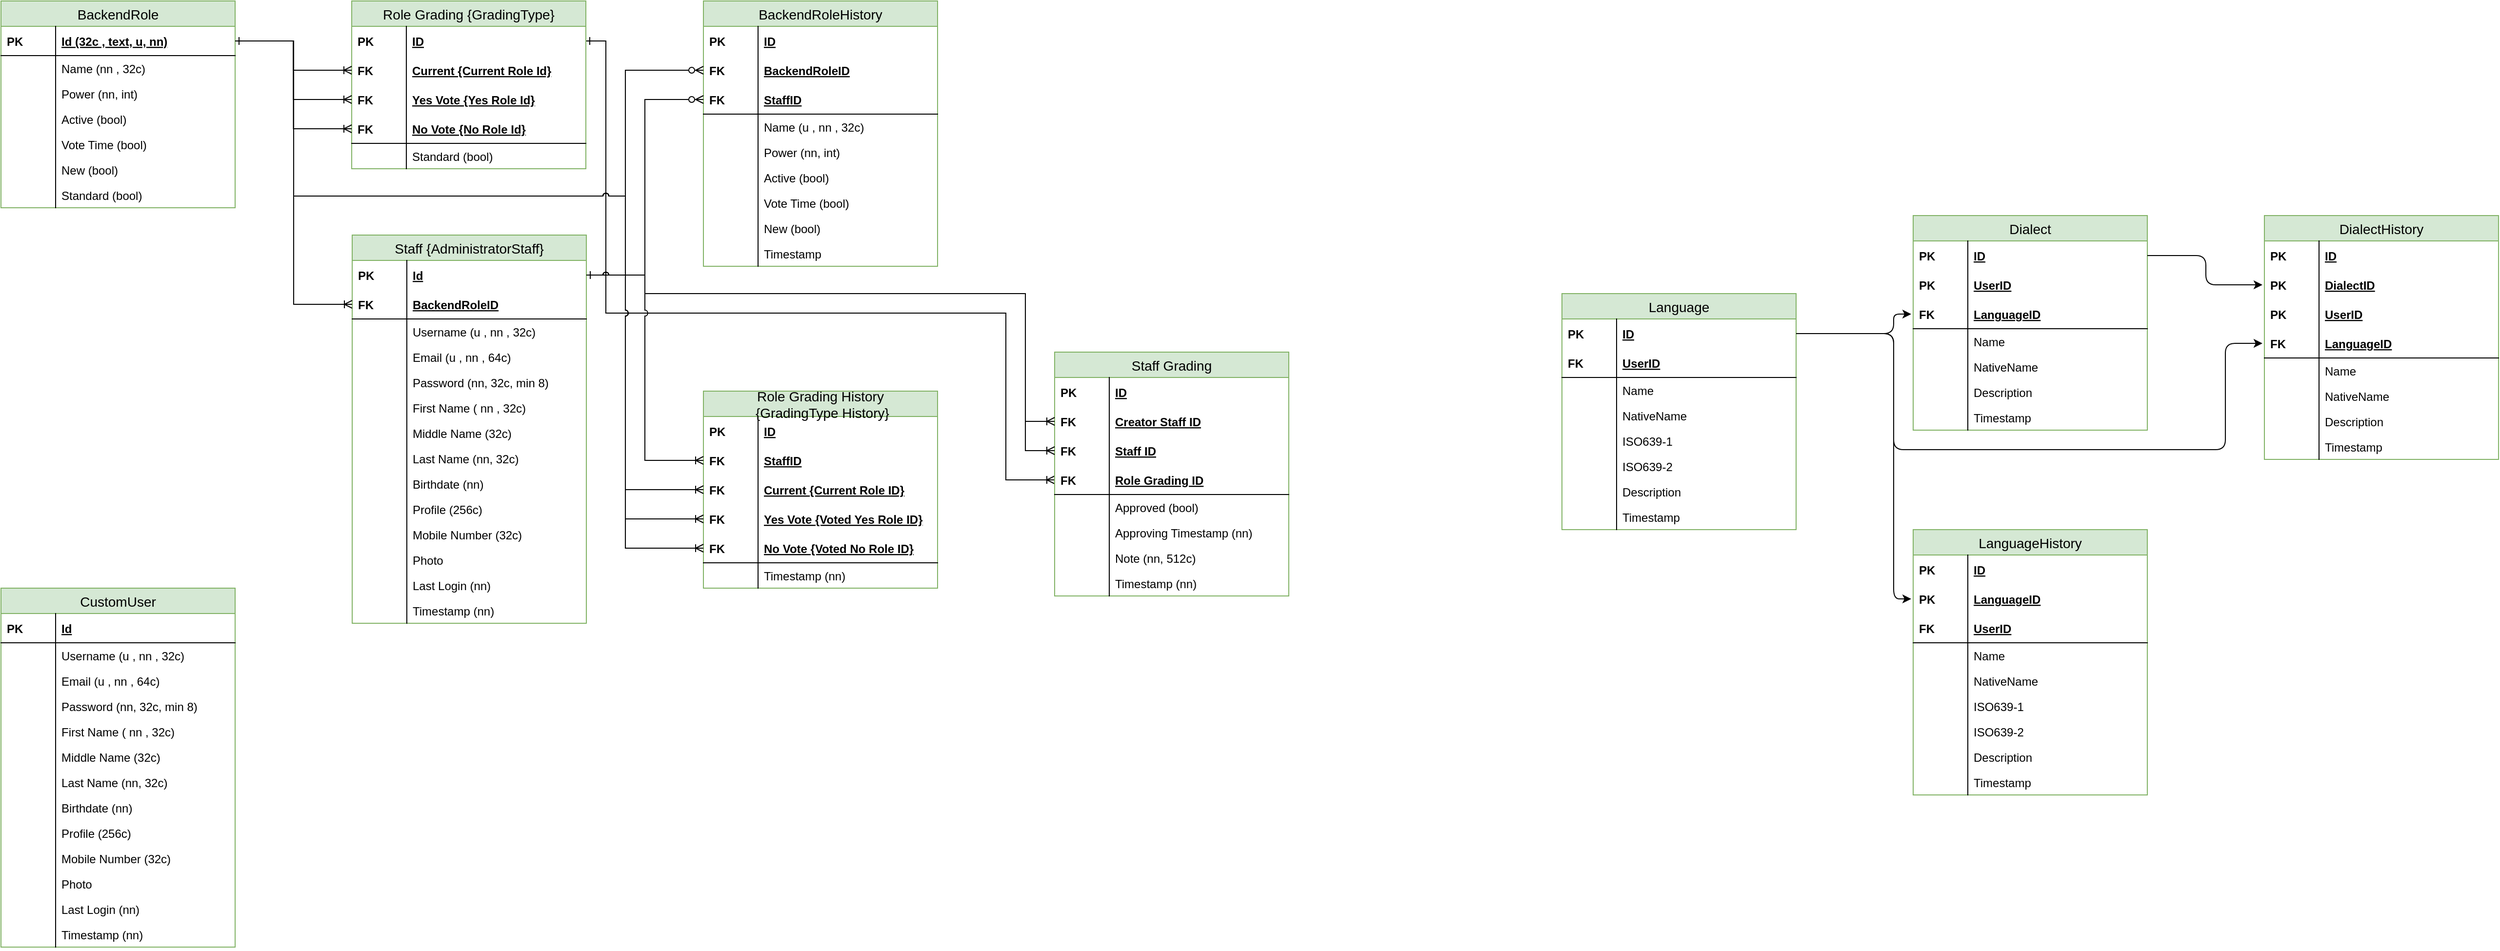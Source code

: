 <mxfile version="14.1.8" type="device"><diagram id="rkv69r_t6e4flx37H02J" name="Page-1"><mxGraphModel dx="3691" dy="1464" grid="1" gridSize="10" guides="1" tooltips="1" connect="1" arrows="1" fold="1" page="1" pageScale="1" pageWidth="827" pageHeight="1169" math="0" shadow="0"><root><mxCell id="0"/><mxCell id="1" parent="0"/><mxCell id="QihCyjcMTuaIyCEL9LCd-20" style="edgeStyle=orthogonalEdgeStyle;rounded=0;orthogonalLoop=1;jettySize=auto;html=1;entryX=0;entryY=0.5;entryDx=0;entryDy=0;startArrow=ERone;startFill=0;endArrow=ERoneToMany;endFill=0;jumpStyle=arc;" parent="1" source="t--wkPFh0QXz2PjKRoIQ-32" target="QihCyjcMTuaIyCEL9LCd-8" edge="1"><mxGeometry relative="1" as="geometry"><Array as="points"><mxPoint x="-980" y="81"/><mxPoint x="-980" y="360"/><mxPoint x="-570" y="360"/><mxPoint x="-570" y="531"/></Array></mxGeometry></mxCell><mxCell id="wZ4C_13E0wKe-lg_tAVg-1" value="BackendRole" style="swimlane;fontStyle=0;childLayout=stackLayout;horizontal=1;startSize=26;horizontalStack=0;resizeParent=1;resizeParentMax=0;resizeLast=0;collapsible=1;marginBottom=0;swimlaneFillColor=#ffffff;align=center;fontSize=14;fillColor=#d5e8d4;strokeColor=#82b366;" parent="1" vertex="1"><mxGeometry x="-1600" y="40" width="240" height="212" as="geometry"/></mxCell><mxCell id="wZ4C_13E0wKe-lg_tAVg-2" value="Id (32c , text, u, nn)" style="shape=partialRectangle;top=0;left=0;right=0;bottom=1;align=left;verticalAlign=middle;fillColor=none;spacingLeft=60;spacingRight=4;overflow=hidden;rotatable=0;points=[[0,0.5],[1,0.5]];portConstraint=eastwest;dropTarget=0;fontStyle=5;fontSize=12;" parent="wZ4C_13E0wKe-lg_tAVg-1" vertex="1"><mxGeometry y="26" width="240" height="30" as="geometry"/></mxCell><mxCell id="wZ4C_13E0wKe-lg_tAVg-3" value="PK" style="shape=partialRectangle;fontStyle=1;top=0;left=0;bottom=0;fillColor=none;align=left;verticalAlign=middle;spacingLeft=4;spacingRight=4;overflow=hidden;rotatable=0;points=[];portConstraint=eastwest;part=1;fontSize=12;" parent="wZ4C_13E0wKe-lg_tAVg-2" vertex="1" connectable="0"><mxGeometry width="56" height="30" as="geometry"/></mxCell><mxCell id="wZ4C_13E0wKe-lg_tAVg-4" value="Name (nn , 32c)" style="shape=partialRectangle;top=0;left=0;right=0;bottom=0;align=left;verticalAlign=top;fillColor=none;spacingLeft=60;spacingRight=4;overflow=hidden;rotatable=0;points=[[0,0.5],[1,0.5]];portConstraint=eastwest;dropTarget=0;fontSize=12;" parent="wZ4C_13E0wKe-lg_tAVg-1" vertex="1"><mxGeometry y="56" width="240" height="26" as="geometry"/></mxCell><mxCell id="wZ4C_13E0wKe-lg_tAVg-5" value="" style="shape=partialRectangle;top=0;left=0;bottom=0;fillColor=none;align=left;verticalAlign=top;spacingLeft=4;spacingRight=4;overflow=hidden;rotatable=0;points=[];portConstraint=eastwest;part=1;fontSize=12;" parent="wZ4C_13E0wKe-lg_tAVg-4" vertex="1" connectable="0"><mxGeometry width="56" height="26" as="geometry"/></mxCell><mxCell id="wZ4C_13E0wKe-lg_tAVg-6" value="Power (nn, int)" style="shape=partialRectangle;top=0;left=0;right=0;bottom=0;align=left;verticalAlign=top;fillColor=none;spacingLeft=60;spacingRight=4;overflow=hidden;rotatable=0;points=[[0,0.5],[1,0.5]];portConstraint=eastwest;dropTarget=0;fontSize=12;" parent="wZ4C_13E0wKe-lg_tAVg-1" vertex="1"><mxGeometry y="82" width="240" height="26" as="geometry"/></mxCell><mxCell id="wZ4C_13E0wKe-lg_tAVg-7" value="" style="shape=partialRectangle;top=0;left=0;bottom=0;fillColor=none;align=left;verticalAlign=top;spacingLeft=4;spacingRight=4;overflow=hidden;rotatable=0;points=[];portConstraint=eastwest;part=1;fontSize=12;" parent="wZ4C_13E0wKe-lg_tAVg-6" vertex="1" connectable="0"><mxGeometry width="56" height="26" as="geometry"/></mxCell><mxCell id="wZ4C_13E0wKe-lg_tAVg-8" value="Active (bool)" style="shape=partialRectangle;top=0;left=0;right=0;bottom=0;align=left;verticalAlign=top;fillColor=none;spacingLeft=60;spacingRight=4;overflow=hidden;rotatable=0;points=[[0,0.5],[1,0.5]];portConstraint=eastwest;dropTarget=0;fontSize=12;" parent="wZ4C_13E0wKe-lg_tAVg-1" vertex="1"><mxGeometry y="108" width="240" height="26" as="geometry"/></mxCell><mxCell id="wZ4C_13E0wKe-lg_tAVg-9" value="" style="shape=partialRectangle;top=0;left=0;bottom=0;fillColor=none;align=left;verticalAlign=top;spacingLeft=4;spacingRight=4;overflow=hidden;rotatable=0;points=[];portConstraint=eastwest;part=1;fontSize=12;" parent="wZ4C_13E0wKe-lg_tAVg-8" vertex="1" connectable="0"><mxGeometry width="56" height="26" as="geometry"/></mxCell><mxCell id="t--wkPFh0QXz2PjKRoIQ-45" value="Vote Time (bool)" style="shape=partialRectangle;top=0;left=0;right=0;bottom=0;align=left;verticalAlign=top;fillColor=none;spacingLeft=60;spacingRight=4;overflow=hidden;rotatable=0;points=[[0,0.5],[1,0.5]];portConstraint=eastwest;dropTarget=0;fontSize=12;" parent="wZ4C_13E0wKe-lg_tAVg-1" vertex="1"><mxGeometry y="134" width="240" height="26" as="geometry"/></mxCell><mxCell id="t--wkPFh0QXz2PjKRoIQ-46" value="" style="shape=partialRectangle;top=0;left=0;bottom=0;fillColor=none;align=left;verticalAlign=top;spacingLeft=4;spacingRight=4;overflow=hidden;rotatable=0;points=[];portConstraint=eastwest;part=1;fontSize=12;" parent="t--wkPFh0QXz2PjKRoIQ-45" vertex="1" connectable="0"><mxGeometry width="56" height="26" as="geometry"/></mxCell><mxCell id="t--wkPFh0QXz2PjKRoIQ-47" value="New (bool)" style="shape=partialRectangle;top=0;left=0;right=0;bottom=0;align=left;verticalAlign=top;fillColor=none;spacingLeft=60;spacingRight=4;overflow=hidden;rotatable=0;points=[[0,0.5],[1,0.5]];portConstraint=eastwest;dropTarget=0;fontSize=12;" parent="wZ4C_13E0wKe-lg_tAVg-1" vertex="1"><mxGeometry y="160" width="240" height="26" as="geometry"/></mxCell><mxCell id="t--wkPFh0QXz2PjKRoIQ-48" value="" style="shape=partialRectangle;top=0;left=0;bottom=0;fillColor=none;align=left;verticalAlign=top;spacingLeft=4;spacingRight=4;overflow=hidden;rotatable=0;points=[];portConstraint=eastwest;part=1;fontSize=12;" parent="t--wkPFh0QXz2PjKRoIQ-47" vertex="1" connectable="0"><mxGeometry width="56" height="26" as="geometry"/></mxCell><mxCell id="wZ4C_13E0wKe-lg_tAVg-12" value="Standard (bool)" style="shape=partialRectangle;top=0;left=0;right=0;bottom=0;align=left;verticalAlign=top;fillColor=none;spacingLeft=60;spacingRight=4;overflow=hidden;rotatable=0;points=[[0,0.5],[1,0.5]];portConstraint=eastwest;dropTarget=0;fontSize=12;" parent="wZ4C_13E0wKe-lg_tAVg-1" vertex="1"><mxGeometry y="186" width="240" height="26" as="geometry"/></mxCell><mxCell id="wZ4C_13E0wKe-lg_tAVg-13" value="" style="shape=partialRectangle;top=0;left=0;bottom=0;fillColor=none;align=left;verticalAlign=top;spacingLeft=4;spacingRight=4;overflow=hidden;rotatable=0;points=[];portConstraint=eastwest;part=1;fontSize=12;" parent="wZ4C_13E0wKe-lg_tAVg-12" vertex="1" connectable="0"><mxGeometry width="56" height="26" as="geometry"/></mxCell><mxCell id="t--wkPFh0QXz2PjKRoIQ-1" value="Staff {AdministratorStaff}" style="swimlane;fontStyle=0;childLayout=stackLayout;horizontal=1;startSize=26;fillColor=#d5e8d4;horizontalStack=0;resizeParent=1;resizeParentMax=0;resizeLast=0;collapsible=1;marginBottom=0;swimlaneFillColor=#ffffff;align=center;fontSize=14;strokeColor=#82b366;" parent="1" vertex="1"><mxGeometry x="-1240" y="280" width="240" height="398" as="geometry"/></mxCell><mxCell id="t--wkPFh0QXz2PjKRoIQ-2" value="Id" style="shape=partialRectangle;top=0;left=0;right=0;bottom=0;align=left;verticalAlign=middle;fillColor=none;spacingLeft=60;spacingRight=4;overflow=hidden;rotatable=0;points=[[0,0.5],[1,0.5]];portConstraint=eastwest;dropTarget=0;fontStyle=5;fontSize=12;" parent="t--wkPFh0QXz2PjKRoIQ-1" vertex="1"><mxGeometry y="26" width="240" height="30" as="geometry"/></mxCell><mxCell id="t--wkPFh0QXz2PjKRoIQ-3" value="PK" style="shape=partialRectangle;fontStyle=1;top=0;left=0;bottom=0;fillColor=none;align=left;verticalAlign=middle;spacingLeft=4;spacingRight=4;overflow=hidden;rotatable=0;points=[];portConstraint=eastwest;part=1;fontSize=12;" parent="t--wkPFh0QXz2PjKRoIQ-2" vertex="1" connectable="0"><mxGeometry width="56" height="30" as="geometry"/></mxCell><mxCell id="t--wkPFh0QXz2PjKRoIQ-4" value="BackendRoleID" style="shape=partialRectangle;top=0;left=0;right=0;bottom=1;align=left;verticalAlign=middle;fillColor=none;spacingLeft=60;spacingRight=4;overflow=hidden;rotatable=0;points=[[0,0.5],[1,0.5]];portConstraint=eastwest;dropTarget=0;fontStyle=5;fontSize=12;" parent="t--wkPFh0QXz2PjKRoIQ-1" vertex="1"><mxGeometry y="56" width="240" height="30" as="geometry"/></mxCell><mxCell id="t--wkPFh0QXz2PjKRoIQ-5" value="FK" style="shape=partialRectangle;fontStyle=1;top=0;left=0;bottom=0;fillColor=none;align=left;verticalAlign=middle;spacingLeft=4;spacingRight=4;overflow=hidden;rotatable=0;points=[];portConstraint=eastwest;part=1;fontSize=12;" parent="t--wkPFh0QXz2PjKRoIQ-4" vertex="1" connectable="0"><mxGeometry width="56" height="30" as="geometry"/></mxCell><mxCell id="t--wkPFh0QXz2PjKRoIQ-6" value="Username (u , nn , 32c)" style="shape=partialRectangle;top=0;left=0;right=0;bottom=0;align=left;verticalAlign=top;fillColor=none;spacingLeft=60;spacingRight=4;overflow=hidden;rotatable=0;points=[[0,0.5],[1,0.5]];portConstraint=eastwest;dropTarget=0;fontSize=12;" parent="t--wkPFh0QXz2PjKRoIQ-1" vertex="1"><mxGeometry y="86" width="240" height="26" as="geometry"/></mxCell><mxCell id="t--wkPFh0QXz2PjKRoIQ-7" value="" style="shape=partialRectangle;top=0;left=0;bottom=0;fillColor=none;align=left;verticalAlign=top;spacingLeft=4;spacingRight=4;overflow=hidden;rotatable=0;points=[];portConstraint=eastwest;part=1;fontSize=12;" parent="t--wkPFh0QXz2PjKRoIQ-6" vertex="1" connectable="0"><mxGeometry width="56" height="26" as="geometry"/></mxCell><mxCell id="t--wkPFh0QXz2PjKRoIQ-8" value="Email (u , nn , 64c)" style="shape=partialRectangle;top=0;left=0;right=0;bottom=0;align=left;verticalAlign=top;fillColor=none;spacingLeft=60;spacingRight=4;overflow=hidden;rotatable=0;points=[[0,0.5],[1,0.5]];portConstraint=eastwest;dropTarget=0;fontSize=12;" parent="t--wkPFh0QXz2PjKRoIQ-1" vertex="1"><mxGeometry y="112" width="240" height="26" as="geometry"/></mxCell><mxCell id="t--wkPFh0QXz2PjKRoIQ-9" value="" style="shape=partialRectangle;top=0;left=0;bottom=0;fillColor=none;align=left;verticalAlign=top;spacingLeft=4;spacingRight=4;overflow=hidden;rotatable=0;points=[];portConstraint=eastwest;part=1;fontSize=12;" parent="t--wkPFh0QXz2PjKRoIQ-8" vertex="1" connectable="0"><mxGeometry width="56" height="26" as="geometry"/></mxCell><mxCell id="t--wkPFh0QXz2PjKRoIQ-10" value="Password (nn, 32c, min 8)" style="shape=partialRectangle;top=0;left=0;right=0;bottom=0;align=left;verticalAlign=top;fillColor=none;spacingLeft=60;spacingRight=4;overflow=hidden;rotatable=0;points=[[0,0.5],[1,0.5]];portConstraint=eastwest;dropTarget=0;fontSize=12;" parent="t--wkPFh0QXz2PjKRoIQ-1" vertex="1"><mxGeometry y="138" width="240" height="26" as="geometry"/></mxCell><mxCell id="t--wkPFh0QXz2PjKRoIQ-11" value="" style="shape=partialRectangle;top=0;left=0;bottom=0;fillColor=none;align=left;verticalAlign=top;spacingLeft=4;spacingRight=4;overflow=hidden;rotatable=0;points=[];portConstraint=eastwest;part=1;fontSize=12;" parent="t--wkPFh0QXz2PjKRoIQ-10" vertex="1" connectable="0"><mxGeometry width="56" height="26" as="geometry"/></mxCell><mxCell id="t--wkPFh0QXz2PjKRoIQ-12" value="First Name ( nn , 32c)" style="shape=partialRectangle;top=0;left=0;right=0;bottom=0;align=left;verticalAlign=top;fillColor=none;spacingLeft=60;spacingRight=4;overflow=hidden;rotatable=0;points=[[0,0.5],[1,0.5]];portConstraint=eastwest;dropTarget=0;fontSize=12;" parent="t--wkPFh0QXz2PjKRoIQ-1" vertex="1"><mxGeometry y="164" width="240" height="26" as="geometry"/></mxCell><mxCell id="t--wkPFh0QXz2PjKRoIQ-13" value="" style="shape=partialRectangle;top=0;left=0;bottom=0;fillColor=none;align=left;verticalAlign=top;spacingLeft=4;spacingRight=4;overflow=hidden;rotatable=0;points=[];portConstraint=eastwest;part=1;fontSize=12;" parent="t--wkPFh0QXz2PjKRoIQ-12" vertex="1" connectable="0"><mxGeometry width="56" height="26" as="geometry"/></mxCell><mxCell id="t--wkPFh0QXz2PjKRoIQ-14" value="Middle Name (32c)" style="shape=partialRectangle;top=0;left=0;right=0;bottom=0;align=left;verticalAlign=top;fillColor=none;spacingLeft=60;spacingRight=4;overflow=hidden;rotatable=0;points=[[0,0.5],[1,0.5]];portConstraint=eastwest;dropTarget=0;fontSize=12;" parent="t--wkPFh0QXz2PjKRoIQ-1" vertex="1"><mxGeometry y="190" width="240" height="26" as="geometry"/></mxCell><mxCell id="t--wkPFh0QXz2PjKRoIQ-15" value="" style="shape=partialRectangle;top=0;left=0;bottom=0;fillColor=none;align=left;verticalAlign=top;spacingLeft=4;spacingRight=4;overflow=hidden;rotatable=0;points=[];portConstraint=eastwest;part=1;fontSize=12;" parent="t--wkPFh0QXz2PjKRoIQ-14" vertex="1" connectable="0"><mxGeometry width="56" height="26" as="geometry"/></mxCell><mxCell id="t--wkPFh0QXz2PjKRoIQ-16" value="Last Name (nn, 32c)" style="shape=partialRectangle;top=0;left=0;right=0;bottom=0;align=left;verticalAlign=top;fillColor=none;spacingLeft=60;spacingRight=4;overflow=hidden;rotatable=0;points=[[0,0.5],[1,0.5]];portConstraint=eastwest;dropTarget=0;fontSize=12;" parent="t--wkPFh0QXz2PjKRoIQ-1" vertex="1"><mxGeometry y="216" width="240" height="26" as="geometry"/></mxCell><mxCell id="t--wkPFh0QXz2PjKRoIQ-17" value="" style="shape=partialRectangle;top=0;left=0;bottom=0;fillColor=none;align=left;verticalAlign=top;spacingLeft=4;spacingRight=4;overflow=hidden;rotatable=0;points=[];portConstraint=eastwest;part=1;fontSize=12;" parent="t--wkPFh0QXz2PjKRoIQ-16" vertex="1" connectable="0"><mxGeometry width="56" height="26" as="geometry"/></mxCell><mxCell id="t--wkPFh0QXz2PjKRoIQ-18" value="Birthdate (nn)" style="shape=partialRectangle;top=0;left=0;right=0;bottom=0;align=left;verticalAlign=top;fillColor=none;spacingLeft=60;spacingRight=4;overflow=hidden;rotatable=0;points=[[0,0.5],[1,0.5]];portConstraint=eastwest;dropTarget=0;fontSize=12;" parent="t--wkPFh0QXz2PjKRoIQ-1" vertex="1"><mxGeometry y="242" width="240" height="26" as="geometry"/></mxCell><mxCell id="t--wkPFh0QXz2PjKRoIQ-19" value="" style="shape=partialRectangle;top=0;left=0;bottom=0;fillColor=none;align=left;verticalAlign=top;spacingLeft=4;spacingRight=4;overflow=hidden;rotatable=0;points=[];portConstraint=eastwest;part=1;fontSize=12;" parent="t--wkPFh0QXz2PjKRoIQ-18" vertex="1" connectable="0"><mxGeometry width="56" height="26" as="geometry"/></mxCell><mxCell id="t--wkPFh0QXz2PjKRoIQ-20" value="Profile (256c)" style="shape=partialRectangle;top=0;left=0;right=0;bottom=0;align=left;verticalAlign=top;fillColor=none;spacingLeft=60;spacingRight=4;overflow=hidden;rotatable=0;points=[[0,0.5],[1,0.5]];portConstraint=eastwest;dropTarget=0;fontSize=12;" parent="t--wkPFh0QXz2PjKRoIQ-1" vertex="1"><mxGeometry y="268" width="240" height="26" as="geometry"/></mxCell><mxCell id="t--wkPFh0QXz2PjKRoIQ-21" value="" style="shape=partialRectangle;top=0;left=0;bottom=0;fillColor=none;align=left;verticalAlign=top;spacingLeft=4;spacingRight=4;overflow=hidden;rotatable=0;points=[];portConstraint=eastwest;part=1;fontSize=12;" parent="t--wkPFh0QXz2PjKRoIQ-20" vertex="1" connectable="0"><mxGeometry width="56" height="26" as="geometry"/></mxCell><mxCell id="t--wkPFh0QXz2PjKRoIQ-22" value="Mobile Number (32c)" style="shape=partialRectangle;top=0;left=0;right=0;bottom=0;align=left;verticalAlign=top;fillColor=none;spacingLeft=60;spacingRight=4;overflow=hidden;rotatable=0;points=[[0,0.5],[1,0.5]];portConstraint=eastwest;dropTarget=0;fontSize=12;" parent="t--wkPFh0QXz2PjKRoIQ-1" vertex="1"><mxGeometry y="294" width="240" height="26" as="geometry"/></mxCell><mxCell id="t--wkPFh0QXz2PjKRoIQ-23" value="" style="shape=partialRectangle;top=0;left=0;bottom=0;fillColor=none;align=left;verticalAlign=top;spacingLeft=4;spacingRight=4;overflow=hidden;rotatable=0;points=[];portConstraint=eastwest;part=1;fontSize=12;" parent="t--wkPFh0QXz2PjKRoIQ-22" vertex="1" connectable="0"><mxGeometry width="56" height="26" as="geometry"/></mxCell><mxCell id="t--wkPFh0QXz2PjKRoIQ-24" value="Photo" style="shape=partialRectangle;top=0;left=0;right=0;bottom=0;align=left;verticalAlign=top;fillColor=none;spacingLeft=60;spacingRight=4;overflow=hidden;rotatable=0;points=[[0,0.5],[1,0.5]];portConstraint=eastwest;dropTarget=0;fontSize=12;" parent="t--wkPFh0QXz2PjKRoIQ-1" vertex="1"><mxGeometry y="320" width="240" height="26" as="geometry"/></mxCell><mxCell id="t--wkPFh0QXz2PjKRoIQ-25" value="" style="shape=partialRectangle;top=0;left=0;bottom=0;fillColor=none;align=left;verticalAlign=top;spacingLeft=4;spacingRight=4;overflow=hidden;rotatable=0;points=[];portConstraint=eastwest;part=1;fontSize=12;" parent="t--wkPFh0QXz2PjKRoIQ-24" vertex="1" connectable="0"><mxGeometry width="56" height="26" as="geometry"/></mxCell><mxCell id="t--wkPFh0QXz2PjKRoIQ-26" value="Last Login (nn)" style="shape=partialRectangle;top=0;left=0;right=0;bottom=0;align=left;verticalAlign=top;fillColor=none;spacingLeft=60;spacingRight=4;overflow=hidden;rotatable=0;points=[[0,0.5],[1,0.5]];portConstraint=eastwest;dropTarget=0;fontSize=12;" parent="t--wkPFh0QXz2PjKRoIQ-1" vertex="1"><mxGeometry y="346" width="240" height="26" as="geometry"/></mxCell><mxCell id="t--wkPFh0QXz2PjKRoIQ-27" value="" style="shape=partialRectangle;top=0;left=0;bottom=0;fillColor=none;align=left;verticalAlign=top;spacingLeft=4;spacingRight=4;overflow=hidden;rotatable=0;points=[];portConstraint=eastwest;part=1;fontSize=12;" parent="t--wkPFh0QXz2PjKRoIQ-26" vertex="1" connectable="0"><mxGeometry width="56" height="26" as="geometry"/></mxCell><mxCell id="t--wkPFh0QXz2PjKRoIQ-28" value="Timestamp (nn)" style="shape=partialRectangle;top=0;left=0;right=0;bottom=0;align=left;verticalAlign=top;fillColor=none;spacingLeft=60;spacingRight=4;overflow=hidden;rotatable=0;points=[[0,0.5],[1,0.5]];portConstraint=eastwest;dropTarget=0;fontSize=12;" parent="t--wkPFh0QXz2PjKRoIQ-1" vertex="1"><mxGeometry y="372" width="240" height="26" as="geometry"/></mxCell><mxCell id="t--wkPFh0QXz2PjKRoIQ-29" value="" style="shape=partialRectangle;top=0;left=0;bottom=0;fillColor=none;align=left;verticalAlign=top;spacingLeft=4;spacingRight=4;overflow=hidden;rotatable=0;points=[];portConstraint=eastwest;part=1;fontSize=12;" parent="t--wkPFh0QXz2PjKRoIQ-28" vertex="1" connectable="0"><mxGeometry width="56" height="26" as="geometry"/></mxCell><mxCell id="t--wkPFh0QXz2PjKRoIQ-30" style="edgeStyle=orthogonalEdgeStyle;rounded=0;orthogonalLoop=1;jettySize=auto;html=1;startArrow=ERone;startFill=0;endArrow=ERoneToMany;endFill=0;" parent="1" source="wZ4C_13E0wKe-lg_tAVg-2" target="t--wkPFh0QXz2PjKRoIQ-4" edge="1"><mxGeometry relative="1" as="geometry"/></mxCell><mxCell id="t--wkPFh0QXz2PjKRoIQ-31" value="Role Grading {GradingType}" style="swimlane;fontStyle=0;childLayout=stackLayout;horizontal=1;startSize=26;fillColor=#d5e8d4;horizontalStack=0;resizeParent=1;resizeParentMax=0;resizeLast=0;collapsible=1;marginBottom=0;swimlaneFillColor=#ffffff;align=center;fontSize=14;strokeColor=#82b366;" parent="1" vertex="1"><mxGeometry x="-1240.5" y="40" width="240" height="172" as="geometry"/></mxCell><mxCell id="t--wkPFh0QXz2PjKRoIQ-32" value="ID" style="shape=partialRectangle;top=0;left=0;right=0;bottom=0;align=left;verticalAlign=middle;fillColor=none;spacingLeft=60;spacingRight=4;overflow=hidden;rotatable=0;points=[[0,0.5],[1,0.5]];portConstraint=eastwest;dropTarget=0;fontStyle=5;fontSize=12;" parent="t--wkPFh0QXz2PjKRoIQ-31" vertex="1"><mxGeometry y="26" width="240" height="30" as="geometry"/></mxCell><mxCell id="t--wkPFh0QXz2PjKRoIQ-33" value="PK" style="shape=partialRectangle;fontStyle=1;top=0;left=0;bottom=0;fillColor=none;align=left;verticalAlign=middle;spacingLeft=4;spacingRight=4;overflow=hidden;rotatable=0;points=[];portConstraint=eastwest;part=1;fontSize=12;" parent="t--wkPFh0QXz2PjKRoIQ-32" vertex="1" connectable="0"><mxGeometry width="56" height="30" as="geometry"/></mxCell><mxCell id="t--wkPFh0QXz2PjKRoIQ-34" value="Current {Current Role Id}" style="shape=partialRectangle;top=0;left=0;right=0;bottom=0;align=left;verticalAlign=middle;fillColor=none;spacingLeft=60;spacingRight=4;overflow=hidden;rotatable=0;points=[[0,0.5],[1,0.5]];portConstraint=eastwest;dropTarget=0;fontStyle=5;fontSize=12;" parent="t--wkPFh0QXz2PjKRoIQ-31" vertex="1"><mxGeometry y="56" width="240" height="30" as="geometry"/></mxCell><mxCell id="t--wkPFh0QXz2PjKRoIQ-35" value="FK" style="shape=partialRectangle;fontStyle=1;top=0;left=0;bottom=0;fillColor=none;align=left;verticalAlign=middle;spacingLeft=4;spacingRight=4;overflow=hidden;rotatable=0;points=[];portConstraint=eastwest;part=1;fontSize=12;" parent="t--wkPFh0QXz2PjKRoIQ-34" vertex="1" connectable="0"><mxGeometry width="56" height="30" as="geometry"/></mxCell><mxCell id="t--wkPFh0QXz2PjKRoIQ-36" value="Yes Vote {Yes Role Id}" style="shape=partialRectangle;top=0;left=0;right=0;bottom=0;align=left;verticalAlign=middle;fillColor=none;spacingLeft=60;spacingRight=4;overflow=hidden;rotatable=0;points=[[0,0.5],[1,0.5]];portConstraint=eastwest;dropTarget=0;fontStyle=5;fontSize=12;" parent="t--wkPFh0QXz2PjKRoIQ-31" vertex="1"><mxGeometry y="86" width="240" height="30" as="geometry"/></mxCell><mxCell id="t--wkPFh0QXz2PjKRoIQ-37" value="FK" style="shape=partialRectangle;fontStyle=1;top=0;left=0;bottom=0;fillColor=none;align=left;verticalAlign=middle;spacingLeft=4;spacingRight=4;overflow=hidden;rotatable=0;points=[];portConstraint=eastwest;part=1;fontSize=12;" parent="t--wkPFh0QXz2PjKRoIQ-36" vertex="1" connectable="0"><mxGeometry width="56" height="30" as="geometry"/></mxCell><mxCell id="t--wkPFh0QXz2PjKRoIQ-38" value="No Vote {No Role Id}" style="shape=partialRectangle;top=0;left=0;right=0;bottom=1;align=left;verticalAlign=middle;fillColor=none;spacingLeft=60;spacingRight=4;overflow=hidden;rotatable=0;points=[[0,0.5],[1,0.5]];portConstraint=eastwest;dropTarget=0;fontStyle=5;fontSize=12;" parent="t--wkPFh0QXz2PjKRoIQ-31" vertex="1"><mxGeometry y="116" width="240" height="30" as="geometry"/></mxCell><mxCell id="t--wkPFh0QXz2PjKRoIQ-39" value="FK" style="shape=partialRectangle;fontStyle=1;top=0;left=0;bottom=0;fillColor=none;align=left;verticalAlign=middle;spacingLeft=4;spacingRight=4;overflow=hidden;rotatable=0;points=[];portConstraint=eastwest;part=1;fontSize=12;" parent="t--wkPFh0QXz2PjKRoIQ-38" vertex="1" connectable="0"><mxGeometry width="56" height="30" as="geometry"/></mxCell><mxCell id="t--wkPFh0QXz2PjKRoIQ-40" value="Standard (bool)" style="shape=partialRectangle;top=0;left=0;right=0;bottom=0;align=left;verticalAlign=top;fillColor=none;spacingLeft=60;spacingRight=4;overflow=hidden;rotatable=0;points=[[0,0.5],[1,0.5]];portConstraint=eastwest;dropTarget=0;fontSize=12;" parent="t--wkPFh0QXz2PjKRoIQ-31" vertex="1"><mxGeometry y="146" width="240" height="26" as="geometry"/></mxCell><mxCell id="t--wkPFh0QXz2PjKRoIQ-41" value="" style="shape=partialRectangle;top=0;left=0;bottom=0;fillColor=none;align=left;verticalAlign=top;spacingLeft=4;spacingRight=4;overflow=hidden;rotatable=0;points=[];portConstraint=eastwest;part=1;fontSize=12;" parent="t--wkPFh0QXz2PjKRoIQ-40" vertex="1" connectable="0"><mxGeometry width="56" height="26" as="geometry"/></mxCell><mxCell id="t--wkPFh0QXz2PjKRoIQ-42" style="edgeStyle=orthogonalEdgeStyle;rounded=0;orthogonalLoop=1;jettySize=auto;html=1;entryX=0;entryY=0.5;entryDx=0;entryDy=0;startArrow=ERone;startFill=0;endArrow=ERoneToMany;endFill=0;" parent="1" source="wZ4C_13E0wKe-lg_tAVg-2" target="t--wkPFh0QXz2PjKRoIQ-34" edge="1"><mxGeometry relative="1" as="geometry"/></mxCell><mxCell id="t--wkPFh0QXz2PjKRoIQ-43" style="edgeStyle=orthogonalEdgeStyle;rounded=0;orthogonalLoop=1;jettySize=auto;html=1;startArrow=ERone;startFill=0;endArrow=ERoneToMany;endFill=0;" parent="1" source="wZ4C_13E0wKe-lg_tAVg-2" target="t--wkPFh0QXz2PjKRoIQ-36" edge="1"><mxGeometry relative="1" as="geometry"/></mxCell><mxCell id="t--wkPFh0QXz2PjKRoIQ-44" style="edgeStyle=orthogonalEdgeStyle;rounded=0;orthogonalLoop=1;jettySize=auto;html=1;startArrow=ERone;startFill=0;endArrow=ERoneToMany;endFill=0;" parent="1" source="wZ4C_13E0wKe-lg_tAVg-2" target="t--wkPFh0QXz2PjKRoIQ-38" edge="1"><mxGeometry relative="1" as="geometry"/></mxCell><mxCell id="U1XHTJWME4Gy4yqOg3ji-1" value="BackendRoleHistory" style="swimlane;fontStyle=0;childLayout=stackLayout;horizontal=1;startSize=26;fillColor=#d5e8d4;horizontalStack=0;resizeParent=1;resizeParentMax=0;resizeLast=0;collapsible=1;marginBottom=0;swimlaneFillColor=#ffffff;align=center;fontSize=14;strokeColor=#82b366;" parent="1" vertex="1"><mxGeometry x="-880" y="40" width="240" height="272" as="geometry"/></mxCell><mxCell id="U1XHTJWME4Gy4yqOg3ji-2" value="ID" style="shape=partialRectangle;top=0;left=0;right=0;bottom=0;align=left;verticalAlign=middle;fillColor=none;spacingLeft=60;spacingRight=4;overflow=hidden;rotatable=0;points=[[0,0.5],[1,0.5]];portConstraint=eastwest;dropTarget=0;fontStyle=5;fontSize=12;" parent="U1XHTJWME4Gy4yqOg3ji-1" vertex="1"><mxGeometry y="26" width="240" height="30" as="geometry"/></mxCell><mxCell id="U1XHTJWME4Gy4yqOg3ji-3" value="PK" style="shape=partialRectangle;fontStyle=1;top=0;left=0;bottom=0;fillColor=none;align=left;verticalAlign=middle;spacingLeft=4;spacingRight=4;overflow=hidden;rotatable=0;points=[];portConstraint=eastwest;part=1;fontSize=12;" parent="U1XHTJWME4Gy4yqOg3ji-2" vertex="1" connectable="0"><mxGeometry width="56" height="30" as="geometry"/></mxCell><mxCell id="U1XHTJWME4Gy4yqOg3ji-6" value="BackendRoleID" style="shape=partialRectangle;top=0;left=0;right=0;bottom=0;align=left;verticalAlign=middle;fillColor=none;spacingLeft=60;spacingRight=4;overflow=hidden;rotatable=0;points=[[0,0.5],[1,0.5]];portConstraint=eastwest;dropTarget=0;fontStyle=5;fontSize=12;" parent="U1XHTJWME4Gy4yqOg3ji-1" vertex="1"><mxGeometry y="56" width="240" height="30" as="geometry"/></mxCell><mxCell id="U1XHTJWME4Gy4yqOg3ji-7" value="FK" style="shape=partialRectangle;fontStyle=1;top=0;left=0;bottom=0;fillColor=none;align=left;verticalAlign=middle;spacingLeft=4;spacingRight=4;overflow=hidden;rotatable=0;points=[];portConstraint=eastwest;part=1;fontSize=12;" parent="U1XHTJWME4Gy4yqOg3ji-6" vertex="1" connectable="0"><mxGeometry width="56" height="30" as="geometry"/></mxCell><mxCell id="U1XHTJWME4Gy4yqOg3ji-4" value="StaffID" style="shape=partialRectangle;top=0;left=0;right=0;bottom=1;align=left;verticalAlign=middle;fillColor=none;spacingLeft=60;spacingRight=4;overflow=hidden;rotatable=0;points=[[0,0.5],[1,0.5]];portConstraint=eastwest;dropTarget=0;fontStyle=5;fontSize=12;" parent="U1XHTJWME4Gy4yqOg3ji-1" vertex="1"><mxGeometry y="86" width="240" height="30" as="geometry"/></mxCell><mxCell id="U1XHTJWME4Gy4yqOg3ji-5" value="FK" style="shape=partialRectangle;fontStyle=1;top=0;left=0;bottom=0;fillColor=none;align=left;verticalAlign=middle;spacingLeft=4;spacingRight=4;overflow=hidden;rotatable=0;points=[];portConstraint=eastwest;part=1;fontSize=12;" parent="U1XHTJWME4Gy4yqOg3ji-4" vertex="1" connectable="0"><mxGeometry width="56" height="30" as="geometry"/></mxCell><mxCell id="U1XHTJWME4Gy4yqOg3ji-8" value="Name (u , nn , 32c)" style="shape=partialRectangle;top=0;left=0;right=0;bottom=0;align=left;verticalAlign=top;fillColor=none;spacingLeft=60;spacingRight=4;overflow=hidden;rotatable=0;points=[[0,0.5],[1,0.5]];portConstraint=eastwest;dropTarget=0;fontSize=12;" parent="U1XHTJWME4Gy4yqOg3ji-1" vertex="1"><mxGeometry y="116" width="240" height="26" as="geometry"/></mxCell><mxCell id="U1XHTJWME4Gy4yqOg3ji-9" value="" style="shape=partialRectangle;top=0;left=0;bottom=0;fillColor=none;align=left;verticalAlign=top;spacingLeft=4;spacingRight=4;overflow=hidden;rotatable=0;points=[];portConstraint=eastwest;part=1;fontSize=12;" parent="U1XHTJWME4Gy4yqOg3ji-8" vertex="1" connectable="0"><mxGeometry width="56" height="26" as="geometry"/></mxCell><mxCell id="U1XHTJWME4Gy4yqOg3ji-10" value="Power (nn, int)" style="shape=partialRectangle;top=0;left=0;right=0;bottom=0;align=left;verticalAlign=top;fillColor=none;spacingLeft=60;spacingRight=4;overflow=hidden;rotatable=0;points=[[0,0.5],[1,0.5]];portConstraint=eastwest;dropTarget=0;fontSize=12;" parent="U1XHTJWME4Gy4yqOg3ji-1" vertex="1"><mxGeometry y="142" width="240" height="26" as="geometry"/></mxCell><mxCell id="U1XHTJWME4Gy4yqOg3ji-11" value="" style="shape=partialRectangle;top=0;left=0;bottom=0;fillColor=none;align=left;verticalAlign=top;spacingLeft=4;spacingRight=4;overflow=hidden;rotatable=0;points=[];portConstraint=eastwest;part=1;fontSize=12;" parent="U1XHTJWME4Gy4yqOg3ji-10" vertex="1" connectable="0"><mxGeometry width="56" height="26" as="geometry"/></mxCell><mxCell id="U1XHTJWME4Gy4yqOg3ji-12" value="Active (bool)" style="shape=partialRectangle;top=0;left=0;right=0;bottom=0;align=left;verticalAlign=top;fillColor=none;spacingLeft=60;spacingRight=4;overflow=hidden;rotatable=0;points=[[0,0.5],[1,0.5]];portConstraint=eastwest;dropTarget=0;fontSize=12;" parent="U1XHTJWME4Gy4yqOg3ji-1" vertex="1"><mxGeometry y="168" width="240" height="26" as="geometry"/></mxCell><mxCell id="U1XHTJWME4Gy4yqOg3ji-13" value="" style="shape=partialRectangle;top=0;left=0;bottom=0;fillColor=none;align=left;verticalAlign=top;spacingLeft=4;spacingRight=4;overflow=hidden;rotatable=0;points=[];portConstraint=eastwest;part=1;fontSize=12;" parent="U1XHTJWME4Gy4yqOg3ji-12" vertex="1" connectable="0"><mxGeometry width="56" height="26" as="geometry"/></mxCell><mxCell id="U1XHTJWME4Gy4yqOg3ji-20" value="Vote Time (bool)" style="shape=partialRectangle;top=0;left=0;right=0;bottom=0;align=left;verticalAlign=top;fillColor=none;spacingLeft=60;spacingRight=4;overflow=hidden;rotatable=0;points=[[0,0.5],[1,0.5]];portConstraint=eastwest;dropTarget=0;fontSize=12;" parent="U1XHTJWME4Gy4yqOg3ji-1" vertex="1"><mxGeometry y="194" width="240" height="26" as="geometry"/></mxCell><mxCell id="U1XHTJWME4Gy4yqOg3ji-21" value="" style="shape=partialRectangle;top=0;left=0;bottom=0;fillColor=none;align=left;verticalAlign=top;spacingLeft=4;spacingRight=4;overflow=hidden;rotatable=0;points=[];portConstraint=eastwest;part=1;fontSize=12;" parent="U1XHTJWME4Gy4yqOg3ji-20" vertex="1" connectable="0"><mxGeometry width="56" height="26" as="geometry"/></mxCell><mxCell id="U1XHTJWME4Gy4yqOg3ji-22" value="New (bool)" style="shape=partialRectangle;top=0;left=0;right=0;bottom=0;align=left;verticalAlign=top;fillColor=none;spacingLeft=60;spacingRight=4;overflow=hidden;rotatable=0;points=[[0,0.5],[1,0.5]];portConstraint=eastwest;dropTarget=0;fontSize=12;" parent="U1XHTJWME4Gy4yqOg3ji-1" vertex="1"><mxGeometry y="220" width="240" height="26" as="geometry"/></mxCell><mxCell id="U1XHTJWME4Gy4yqOg3ji-23" value="" style="shape=partialRectangle;top=0;left=0;bottom=0;fillColor=none;align=left;verticalAlign=top;spacingLeft=4;spacingRight=4;overflow=hidden;rotatable=0;points=[];portConstraint=eastwest;part=1;fontSize=12;" parent="U1XHTJWME4Gy4yqOg3ji-22" vertex="1" connectable="0"><mxGeometry width="56" height="26" as="geometry"/></mxCell><mxCell id="U1XHTJWME4Gy4yqOg3ji-16" value="Timestamp" style="shape=partialRectangle;top=0;left=0;right=0;bottom=0;align=left;verticalAlign=top;fillColor=none;spacingLeft=60;spacingRight=4;overflow=hidden;rotatable=0;points=[[0,0.5],[1,0.5]];portConstraint=eastwest;dropTarget=0;fontSize=12;" parent="U1XHTJWME4Gy4yqOg3ji-1" vertex="1"><mxGeometry y="246" width="240" height="26" as="geometry"/></mxCell><mxCell id="U1XHTJWME4Gy4yqOg3ji-17" value="" style="shape=partialRectangle;top=0;left=0;bottom=0;fillColor=none;align=left;verticalAlign=top;spacingLeft=4;spacingRight=4;overflow=hidden;rotatable=0;points=[];portConstraint=eastwest;part=1;fontSize=12;" parent="U1XHTJWME4Gy4yqOg3ji-16" vertex="1" connectable="0"><mxGeometry width="56" height="26" as="geometry"/></mxCell><mxCell id="U1XHTJWME4Gy4yqOg3ji-18" style="edgeStyle=orthogonalEdgeStyle;rounded=0;orthogonalLoop=1;jettySize=auto;html=1;entryX=0;entryY=0.5;entryDx=0;entryDy=0;startArrow=ERone;startFill=0;endArrow=ERzeroToMany;endFill=1;jumpStyle=arc;" parent="1" source="t--wkPFh0QXz2PjKRoIQ-2" target="U1XHTJWME4Gy4yqOg3ji-4" edge="1"><mxGeometry relative="1" as="geometry"/></mxCell><mxCell id="U1XHTJWME4Gy4yqOg3ji-19" style="edgeStyle=orthogonalEdgeStyle;rounded=0;orthogonalLoop=1;jettySize=auto;html=1;entryX=0;entryY=0.5;entryDx=0;entryDy=0;startArrow=ERone;startFill=0;endArrow=ERzeroToMany;endFill=1;jumpStyle=arc;" parent="1" source="wZ4C_13E0wKe-lg_tAVg-2" target="U1XHTJWME4Gy4yqOg3ji-6" edge="1"><mxGeometry relative="1" as="geometry"><Array as="points"><mxPoint x="-1300" y="81"/><mxPoint x="-1300" y="240"/><mxPoint x="-960" y="240"/><mxPoint x="-960" y="111"/></Array></mxGeometry></mxCell><mxCell id="QihCyjcMTuaIyCEL9LCd-1" value="Staff Grading" style="swimlane;fontStyle=0;childLayout=stackLayout;horizontal=1;startSize=26;fillColor=#d5e8d4;horizontalStack=0;resizeParent=1;resizeParentMax=0;resizeLast=0;collapsible=1;marginBottom=0;swimlaneFillColor=#ffffff;align=center;fontSize=14;strokeColor=#82b366;" parent="1" vertex="1"><mxGeometry x="-520" y="400" width="240" height="250" as="geometry"/></mxCell><mxCell id="QihCyjcMTuaIyCEL9LCd-2" value="ID" style="shape=partialRectangle;top=0;left=0;right=0;bottom=0;align=left;verticalAlign=middle;fillColor=none;spacingLeft=60;spacingRight=4;overflow=hidden;rotatable=0;points=[[0,0.5],[1,0.5]];portConstraint=eastwest;dropTarget=0;fontStyle=5;fontSize=12;" parent="QihCyjcMTuaIyCEL9LCd-1" vertex="1"><mxGeometry y="26" width="240" height="30" as="geometry"/></mxCell><mxCell id="QihCyjcMTuaIyCEL9LCd-3" value="PK" style="shape=partialRectangle;fontStyle=1;top=0;left=0;bottom=0;fillColor=none;align=left;verticalAlign=middle;spacingLeft=4;spacingRight=4;overflow=hidden;rotatable=0;points=[];portConstraint=eastwest;part=1;fontSize=12;" parent="QihCyjcMTuaIyCEL9LCd-2" vertex="1" connectable="0"><mxGeometry width="56" height="30" as="geometry"/></mxCell><mxCell id="QihCyjcMTuaIyCEL9LCd-4" value="Creator Staff ID" style="shape=partialRectangle;top=0;left=0;right=0;bottom=0;align=left;verticalAlign=middle;fillColor=none;spacingLeft=60;spacingRight=4;overflow=hidden;rotatable=0;points=[[0,0.5],[1,0.5]];portConstraint=eastwest;dropTarget=0;fontStyle=5;fontSize=12;" parent="QihCyjcMTuaIyCEL9LCd-1" vertex="1"><mxGeometry y="56" width="240" height="30" as="geometry"/></mxCell><mxCell id="QihCyjcMTuaIyCEL9LCd-5" value="FK" style="shape=partialRectangle;fontStyle=1;top=0;left=0;bottom=0;fillColor=none;align=left;verticalAlign=middle;spacingLeft=4;spacingRight=4;overflow=hidden;rotatable=0;points=[];portConstraint=eastwest;part=1;fontSize=12;" parent="QihCyjcMTuaIyCEL9LCd-4" vertex="1" connectable="0"><mxGeometry width="56" height="30" as="geometry"/></mxCell><mxCell id="QihCyjcMTuaIyCEL9LCd-6" value="Staff ID" style="shape=partialRectangle;top=0;left=0;right=0;bottom=0;align=left;verticalAlign=middle;fillColor=none;spacingLeft=60;spacingRight=4;overflow=hidden;rotatable=0;points=[[0,0.5],[1,0.5]];portConstraint=eastwest;dropTarget=0;fontStyle=5;fontSize=12;" parent="QihCyjcMTuaIyCEL9LCd-1" vertex="1"><mxGeometry y="86" width="240" height="30" as="geometry"/></mxCell><mxCell id="QihCyjcMTuaIyCEL9LCd-7" value="FK" style="shape=partialRectangle;fontStyle=1;top=0;left=0;bottom=0;fillColor=none;align=left;verticalAlign=middle;spacingLeft=4;spacingRight=4;overflow=hidden;rotatable=0;points=[];portConstraint=eastwest;part=1;fontSize=12;" parent="QihCyjcMTuaIyCEL9LCd-6" vertex="1" connectable="0"><mxGeometry width="56" height="30" as="geometry"/></mxCell><mxCell id="QihCyjcMTuaIyCEL9LCd-8" value="Role Grading ID" style="shape=partialRectangle;top=0;left=0;right=0;bottom=1;align=left;verticalAlign=middle;fillColor=none;spacingLeft=60;spacingRight=4;overflow=hidden;rotatable=0;points=[[0,0.5],[1,0.5]];portConstraint=eastwest;dropTarget=0;fontStyle=5;fontSize=12;" parent="QihCyjcMTuaIyCEL9LCd-1" vertex="1"><mxGeometry y="116" width="240" height="30" as="geometry"/></mxCell><mxCell id="QihCyjcMTuaIyCEL9LCd-9" value="FK" style="shape=partialRectangle;fontStyle=1;top=0;left=0;bottom=0;fillColor=none;align=left;verticalAlign=middle;spacingLeft=4;spacingRight=4;overflow=hidden;rotatable=0;points=[];portConstraint=eastwest;part=1;fontSize=12;" parent="QihCyjcMTuaIyCEL9LCd-8" vertex="1" connectable="0"><mxGeometry width="56" height="30" as="geometry"/></mxCell><mxCell id="QihCyjcMTuaIyCEL9LCd-10" value="Approved (bool)" style="shape=partialRectangle;top=0;left=0;right=0;bottom=0;align=left;verticalAlign=top;fillColor=none;spacingLeft=60;spacingRight=4;overflow=hidden;rotatable=0;points=[[0,0.5],[1,0.5]];portConstraint=eastwest;dropTarget=0;fontSize=12;" parent="QihCyjcMTuaIyCEL9LCd-1" vertex="1"><mxGeometry y="146" width="240" height="26" as="geometry"/></mxCell><mxCell id="QihCyjcMTuaIyCEL9LCd-11" value="" style="shape=partialRectangle;top=0;left=0;bottom=0;fillColor=none;align=left;verticalAlign=top;spacingLeft=4;spacingRight=4;overflow=hidden;rotatable=0;points=[];portConstraint=eastwest;part=1;fontSize=12;" parent="QihCyjcMTuaIyCEL9LCd-10" vertex="1" connectable="0"><mxGeometry width="56" height="26" as="geometry"/></mxCell><mxCell id="QihCyjcMTuaIyCEL9LCd-12" value="Approving Timestamp (nn)" style="shape=partialRectangle;top=0;left=0;right=0;bottom=0;align=left;verticalAlign=top;fillColor=none;spacingLeft=60;spacingRight=4;overflow=hidden;rotatable=0;points=[[0,0.5],[1,0.5]];portConstraint=eastwest;dropTarget=0;fontSize=12;" parent="QihCyjcMTuaIyCEL9LCd-1" vertex="1"><mxGeometry y="172" width="240" height="26" as="geometry"/></mxCell><mxCell id="QihCyjcMTuaIyCEL9LCd-13" value="" style="shape=partialRectangle;top=0;left=0;bottom=0;fillColor=none;align=left;verticalAlign=top;spacingLeft=4;spacingRight=4;overflow=hidden;rotatable=0;points=[];portConstraint=eastwest;part=1;fontSize=12;" parent="QihCyjcMTuaIyCEL9LCd-12" vertex="1" connectable="0"><mxGeometry width="56" height="26" as="geometry"/></mxCell><mxCell id="QihCyjcMTuaIyCEL9LCd-14" value="Note (nn, 512c)" style="shape=partialRectangle;top=0;left=0;right=0;bottom=0;align=left;verticalAlign=top;fillColor=none;spacingLeft=60;spacingRight=4;overflow=hidden;rotatable=0;points=[[0,0.5],[1,0.5]];portConstraint=eastwest;dropTarget=0;fontSize=12;" parent="QihCyjcMTuaIyCEL9LCd-1" vertex="1"><mxGeometry y="198" width="240" height="26" as="geometry"/></mxCell><mxCell id="QihCyjcMTuaIyCEL9LCd-15" value="" style="shape=partialRectangle;top=0;left=0;bottom=0;fillColor=none;align=left;verticalAlign=top;spacingLeft=4;spacingRight=4;overflow=hidden;rotatable=0;points=[];portConstraint=eastwest;part=1;fontSize=12;" parent="QihCyjcMTuaIyCEL9LCd-14" vertex="1" connectable="0"><mxGeometry width="56" height="26" as="geometry"/></mxCell><mxCell id="QihCyjcMTuaIyCEL9LCd-16" value="Timestamp (nn)" style="shape=partialRectangle;top=0;left=0;right=0;bottom=0;align=left;verticalAlign=top;fillColor=none;spacingLeft=60;spacingRight=4;overflow=hidden;rotatable=0;points=[[0,0.5],[1,0.5]];portConstraint=eastwest;dropTarget=0;fontSize=12;" parent="QihCyjcMTuaIyCEL9LCd-1" vertex="1"><mxGeometry y="224" width="240" height="26" as="geometry"/></mxCell><mxCell id="QihCyjcMTuaIyCEL9LCd-17" value="" style="shape=partialRectangle;top=0;left=0;bottom=0;fillColor=none;align=left;verticalAlign=top;spacingLeft=4;spacingRight=4;overflow=hidden;rotatable=0;points=[];portConstraint=eastwest;part=1;fontSize=12;" parent="QihCyjcMTuaIyCEL9LCd-16" vertex="1" connectable="0"><mxGeometry width="56" height="26" as="geometry"/></mxCell><mxCell id="QihCyjcMTuaIyCEL9LCd-18" style="edgeStyle=orthogonalEdgeStyle;rounded=0;orthogonalLoop=1;jettySize=auto;html=1;entryX=0;entryY=0.5;entryDx=0;entryDy=0;endArrow=ERoneToMany;endFill=0;startArrow=ERone;startFill=0;jumpStyle=arc;" parent="1" source="t--wkPFh0QXz2PjKRoIQ-2" target="QihCyjcMTuaIyCEL9LCd-4" edge="1"><mxGeometry relative="1" as="geometry"><Array as="points"><mxPoint x="-940" y="321"/><mxPoint x="-940" y="340"/><mxPoint x="-550" y="340"/><mxPoint x="-550" y="471"/></Array></mxGeometry></mxCell><mxCell id="QihCyjcMTuaIyCEL9LCd-21" value="Role Grading History&#10; {GradingType History}" style="swimlane;fontStyle=0;childLayout=stackLayout;horizontal=1;startSize=26;fillColor=#d5e8d4;horizontalStack=0;resizeParent=1;resizeParentMax=0;resizeLast=0;collapsible=1;marginBottom=0;swimlaneFillColor=#ffffff;align=center;fontSize=14;strokeColor=#82b366;" parent="1" vertex="1"><mxGeometry x="-880" y="440" width="240" height="202" as="geometry"/></mxCell><mxCell id="QihCyjcMTuaIyCEL9LCd-22" value="ID" style="shape=partialRectangle;top=0;left=0;right=0;bottom=0;align=left;verticalAlign=middle;fillColor=none;spacingLeft=60;spacingRight=4;overflow=hidden;rotatable=0;points=[[0,0.5],[1,0.5]];portConstraint=eastwest;dropTarget=0;fontStyle=5;fontSize=12;" parent="QihCyjcMTuaIyCEL9LCd-21" vertex="1"><mxGeometry y="26" width="240" height="30" as="geometry"/></mxCell><mxCell id="QihCyjcMTuaIyCEL9LCd-23" value="PK" style="shape=partialRectangle;fontStyle=1;top=0;left=0;bottom=0;fillColor=none;align=left;verticalAlign=middle;spacingLeft=4;spacingRight=4;overflow=hidden;rotatable=0;points=[];portConstraint=eastwest;part=1;fontSize=12;" parent="QihCyjcMTuaIyCEL9LCd-22" vertex="1" connectable="0"><mxGeometry width="56" height="30" as="geometry"/></mxCell><mxCell id="QihCyjcMTuaIyCEL9LCd-24" value="StaffID" style="shape=partialRectangle;top=0;left=0;right=0;bottom=0;align=left;verticalAlign=middle;fillColor=none;spacingLeft=60;spacingRight=4;overflow=hidden;rotatable=0;points=[[0,0.5],[1,0.5]];portConstraint=eastwest;dropTarget=0;fontStyle=5;fontSize=12;" parent="QihCyjcMTuaIyCEL9LCd-21" vertex="1"><mxGeometry y="56" width="240" height="30" as="geometry"/></mxCell><mxCell id="QihCyjcMTuaIyCEL9LCd-25" value="FK" style="shape=partialRectangle;fontStyle=1;top=0;left=0;bottom=0;fillColor=none;align=left;verticalAlign=middle;spacingLeft=4;spacingRight=4;overflow=hidden;rotatable=0;points=[];portConstraint=eastwest;part=1;fontSize=12;" parent="QihCyjcMTuaIyCEL9LCd-24" vertex="1" connectable="0"><mxGeometry width="56" height="30" as="geometry"/></mxCell><mxCell id="QihCyjcMTuaIyCEL9LCd-26" value="Current {Current Role ID}" style="shape=partialRectangle;top=0;left=0;right=0;bottom=0;align=left;verticalAlign=middle;fillColor=none;spacingLeft=60;spacingRight=4;overflow=hidden;rotatable=0;points=[[0,0.5],[1,0.5]];portConstraint=eastwest;dropTarget=0;fontStyle=5;fontSize=12;" parent="QihCyjcMTuaIyCEL9LCd-21" vertex="1"><mxGeometry y="86" width="240" height="30" as="geometry"/></mxCell><mxCell id="QihCyjcMTuaIyCEL9LCd-27" value="FK" style="shape=partialRectangle;fontStyle=1;top=0;left=0;bottom=0;fillColor=none;align=left;verticalAlign=middle;spacingLeft=4;spacingRight=4;overflow=hidden;rotatable=0;points=[];portConstraint=eastwest;part=1;fontSize=12;" parent="QihCyjcMTuaIyCEL9LCd-26" vertex="1" connectable="0"><mxGeometry width="56" height="30" as="geometry"/></mxCell><mxCell id="QihCyjcMTuaIyCEL9LCd-28" value="Yes Vote {Voted Yes Role ID}" style="shape=partialRectangle;top=0;left=0;right=0;bottom=0;align=left;verticalAlign=middle;fillColor=none;spacingLeft=60;spacingRight=4;overflow=hidden;rotatable=0;points=[[0,0.5],[1,0.5]];portConstraint=eastwest;dropTarget=0;fontStyle=5;fontSize=12;" parent="QihCyjcMTuaIyCEL9LCd-21" vertex="1"><mxGeometry y="116" width="240" height="30" as="geometry"/></mxCell><mxCell id="QihCyjcMTuaIyCEL9LCd-29" value="FK" style="shape=partialRectangle;fontStyle=1;top=0;left=0;bottom=0;fillColor=none;align=left;verticalAlign=middle;spacingLeft=4;spacingRight=4;overflow=hidden;rotatable=0;points=[];portConstraint=eastwest;part=1;fontSize=12;" parent="QihCyjcMTuaIyCEL9LCd-28" vertex="1" connectable="0"><mxGeometry width="56" height="30" as="geometry"/></mxCell><mxCell id="QihCyjcMTuaIyCEL9LCd-30" value="No Vote {Voted No Role ID}" style="shape=partialRectangle;top=0;left=0;right=0;bottom=1;align=left;verticalAlign=middle;fillColor=none;spacingLeft=60;spacingRight=4;overflow=hidden;rotatable=0;points=[[0,0.5],[1,0.5]];portConstraint=eastwest;dropTarget=0;fontStyle=5;fontSize=12;" parent="QihCyjcMTuaIyCEL9LCd-21" vertex="1"><mxGeometry y="146" width="240" height="30" as="geometry"/></mxCell><mxCell id="QihCyjcMTuaIyCEL9LCd-31" value="FK" style="shape=partialRectangle;fontStyle=1;top=0;left=0;bottom=0;fillColor=none;align=left;verticalAlign=middle;spacingLeft=4;spacingRight=4;overflow=hidden;rotatable=0;points=[];portConstraint=eastwest;part=1;fontSize=12;" parent="QihCyjcMTuaIyCEL9LCd-30" vertex="1" connectable="0"><mxGeometry width="56" height="30" as="geometry"/></mxCell><mxCell id="QihCyjcMTuaIyCEL9LCd-32" value="Timestamp (nn)" style="shape=partialRectangle;top=0;left=0;right=0;bottom=0;align=left;verticalAlign=top;fillColor=none;spacingLeft=60;spacingRight=4;overflow=hidden;rotatable=0;points=[[0,0.5],[1,0.5]];portConstraint=eastwest;dropTarget=0;fontSize=12;" parent="QihCyjcMTuaIyCEL9LCd-21" vertex="1"><mxGeometry y="176" width="240" height="26" as="geometry"/></mxCell><mxCell id="QihCyjcMTuaIyCEL9LCd-33" value="" style="shape=partialRectangle;top=0;left=0;bottom=0;fillColor=none;align=left;verticalAlign=top;spacingLeft=4;spacingRight=4;overflow=hidden;rotatable=0;points=[];portConstraint=eastwest;part=1;fontSize=12;" parent="QihCyjcMTuaIyCEL9LCd-32" vertex="1" connectable="0"><mxGeometry width="56" height="26" as="geometry"/></mxCell><mxCell id="QihCyjcMTuaIyCEL9LCd-34" style="edgeStyle=orthogonalEdgeStyle;rounded=0;jumpStyle=arc;orthogonalLoop=1;jettySize=auto;html=1;startArrow=ERone;startFill=0;endArrow=ERoneToMany;endFill=0;" parent="1" source="t--wkPFh0QXz2PjKRoIQ-2" target="QihCyjcMTuaIyCEL9LCd-24" edge="1"><mxGeometry relative="1" as="geometry"><Array as="points"><mxPoint x="-940" y="321"/><mxPoint x="-940" y="511"/></Array></mxGeometry></mxCell><mxCell id="QihCyjcMTuaIyCEL9LCd-35" style="edgeStyle=orthogonalEdgeStyle;rounded=0;jumpStyle=arc;orthogonalLoop=1;jettySize=auto;html=1;entryX=0;entryY=0.5;entryDx=0;entryDy=0;startArrow=ERone;startFill=0;endArrow=ERoneToMany;endFill=0;" parent="1" source="wZ4C_13E0wKe-lg_tAVg-2" target="QihCyjcMTuaIyCEL9LCd-26" edge="1"><mxGeometry relative="1" as="geometry"><Array as="points"><mxPoint x="-1300" y="81"/><mxPoint x="-1300" y="240"/><mxPoint x="-960" y="240"/><mxPoint x="-960" y="541"/></Array></mxGeometry></mxCell><mxCell id="QihCyjcMTuaIyCEL9LCd-36" style="edgeStyle=orthogonalEdgeStyle;rounded=0;jumpStyle=arc;orthogonalLoop=1;jettySize=auto;html=1;entryX=0;entryY=0.5;entryDx=0;entryDy=0;startArrow=ERone;startFill=0;endArrow=ERoneToMany;endFill=0;" parent="1" source="wZ4C_13E0wKe-lg_tAVg-2" target="QihCyjcMTuaIyCEL9LCd-28" edge="1"><mxGeometry relative="1" as="geometry"><Array as="points"><mxPoint x="-1300" y="81"/><mxPoint x="-1300" y="240"/><mxPoint x="-960" y="240"/><mxPoint x="-960" y="571"/></Array></mxGeometry></mxCell><mxCell id="QihCyjcMTuaIyCEL9LCd-37" style="edgeStyle=orthogonalEdgeStyle;rounded=0;jumpStyle=arc;orthogonalLoop=1;jettySize=auto;html=1;startArrow=ERone;startFill=0;endArrow=ERoneToMany;endFill=0;" parent="1" source="wZ4C_13E0wKe-lg_tAVg-2" target="QihCyjcMTuaIyCEL9LCd-30" edge="1"><mxGeometry relative="1" as="geometry"><Array as="points"><mxPoint x="-1300" y="81"/><mxPoint x="-1300" y="240"/><mxPoint x="-960" y="240"/><mxPoint x="-960" y="601"/></Array></mxGeometry></mxCell><mxCell id="QihCyjcMTuaIyCEL9LCd-19" style="edgeStyle=orthogonalEdgeStyle;rounded=0;orthogonalLoop=1;jettySize=auto;html=1;entryX=0;entryY=0.5;entryDx=0;entryDy=0;startArrow=ERone;startFill=0;endArrow=ERoneToMany;endFill=0;" parent="1" source="t--wkPFh0QXz2PjKRoIQ-2" target="QihCyjcMTuaIyCEL9LCd-6" edge="1"><mxGeometry relative="1" as="geometry"><Array as="points"><mxPoint x="-940" y="321"/><mxPoint x="-940" y="340"/><mxPoint x="-550" y="340"/><mxPoint x="-550" y="501"/></Array></mxGeometry></mxCell><mxCell id="iMB4OW6pBP2vvo2H10YI-1" value="DialectHistory" style="swimlane;fontStyle=0;childLayout=stackLayout;horizontal=1;startSize=26;fillColor=#d5e8d4;horizontalStack=0;resizeParent=1;resizeParentMax=0;resizeLast=0;collapsible=1;marginBottom=0;swimlaneFillColor=#ffffff;align=center;fontSize=14;strokeColor=#82b366;" vertex="1" parent="1"><mxGeometry x="720" y="260" width="240" height="250" as="geometry"/></mxCell><mxCell id="iMB4OW6pBP2vvo2H10YI-2" value="ID" style="shape=partialRectangle;top=0;left=0;right=0;bottom=0;align=left;verticalAlign=middle;fillColor=none;spacingLeft=60;spacingRight=4;overflow=hidden;rotatable=0;points=[[0,0.5],[1,0.5]];portConstraint=eastwest;dropTarget=0;fontStyle=5;fontSize=12;" vertex="1" parent="iMB4OW6pBP2vvo2H10YI-1"><mxGeometry y="26" width="240" height="30" as="geometry"/></mxCell><mxCell id="iMB4OW6pBP2vvo2H10YI-3" value="PK" style="shape=partialRectangle;fontStyle=1;top=0;left=0;bottom=0;fillColor=none;align=left;verticalAlign=middle;spacingLeft=4;spacingRight=4;overflow=hidden;rotatable=0;points=[];portConstraint=eastwest;part=1;fontSize=12;" vertex="1" connectable="0" parent="iMB4OW6pBP2vvo2H10YI-2"><mxGeometry width="56" height="30" as="geometry"/></mxCell><mxCell id="iMB4OW6pBP2vvo2H10YI-4" value="DialectID" style="shape=partialRectangle;top=0;left=0;right=0;bottom=0;align=left;verticalAlign=middle;fillColor=none;spacingLeft=60;spacingRight=4;overflow=hidden;rotatable=0;points=[[0,0.5],[1,0.5]];portConstraint=eastwest;dropTarget=0;fontStyle=5;fontSize=12;" vertex="1" parent="iMB4OW6pBP2vvo2H10YI-1"><mxGeometry y="56" width="240" height="30" as="geometry"/></mxCell><mxCell id="iMB4OW6pBP2vvo2H10YI-5" value="PK" style="shape=partialRectangle;fontStyle=1;top=0;left=0;bottom=0;fillColor=none;align=left;verticalAlign=middle;spacingLeft=4;spacingRight=4;overflow=hidden;rotatable=0;points=[];portConstraint=eastwest;part=1;fontSize=12;" vertex="1" connectable="0" parent="iMB4OW6pBP2vvo2H10YI-4"><mxGeometry width="56" height="30" as="geometry"/></mxCell><mxCell id="iMB4OW6pBP2vvo2H10YI-6" value="UserID" style="shape=partialRectangle;top=0;left=0;right=0;bottom=0;align=left;verticalAlign=middle;fillColor=none;spacingLeft=60;spacingRight=4;overflow=hidden;rotatable=0;points=[[0,0.5],[1,0.5]];portConstraint=eastwest;dropTarget=0;fontStyle=5;fontSize=12;" vertex="1" parent="iMB4OW6pBP2vvo2H10YI-1"><mxGeometry y="86" width="240" height="30" as="geometry"/></mxCell><mxCell id="iMB4OW6pBP2vvo2H10YI-7" value="PK" style="shape=partialRectangle;fontStyle=1;top=0;left=0;bottom=0;fillColor=none;align=left;verticalAlign=middle;spacingLeft=4;spacingRight=4;overflow=hidden;rotatable=0;points=[];portConstraint=eastwest;part=1;fontSize=12;" vertex="1" connectable="0" parent="iMB4OW6pBP2vvo2H10YI-6"><mxGeometry width="56" height="30" as="geometry"/></mxCell><mxCell id="iMB4OW6pBP2vvo2H10YI-8" value="LanguageID" style="shape=partialRectangle;top=0;left=0;right=0;bottom=1;align=left;verticalAlign=middle;fillColor=none;spacingLeft=60;spacingRight=4;overflow=hidden;rotatable=0;points=[[0,0.5],[1,0.5]];portConstraint=eastwest;dropTarget=0;fontStyle=5;fontSize=12;" vertex="1" parent="iMB4OW6pBP2vvo2H10YI-1"><mxGeometry y="116" width="240" height="30" as="geometry"/></mxCell><mxCell id="iMB4OW6pBP2vvo2H10YI-9" value="FK" style="shape=partialRectangle;fontStyle=1;top=0;left=0;bottom=0;fillColor=none;align=left;verticalAlign=middle;spacingLeft=4;spacingRight=4;overflow=hidden;rotatable=0;points=[];portConstraint=eastwest;part=1;fontSize=12;" vertex="1" connectable="0" parent="iMB4OW6pBP2vvo2H10YI-8"><mxGeometry width="56" height="30" as="geometry"/></mxCell><mxCell id="iMB4OW6pBP2vvo2H10YI-10" value="Name" style="shape=partialRectangle;top=0;left=0;right=0;bottom=0;align=left;verticalAlign=top;fillColor=none;spacingLeft=60;spacingRight=4;overflow=hidden;rotatable=0;points=[[0,0.5],[1,0.5]];portConstraint=eastwest;dropTarget=0;fontSize=12;" vertex="1" parent="iMB4OW6pBP2vvo2H10YI-1"><mxGeometry y="146" width="240" height="26" as="geometry"/></mxCell><mxCell id="iMB4OW6pBP2vvo2H10YI-11" value="" style="shape=partialRectangle;top=0;left=0;bottom=0;fillColor=none;align=left;verticalAlign=top;spacingLeft=4;spacingRight=4;overflow=hidden;rotatable=0;points=[];portConstraint=eastwest;part=1;fontSize=12;" vertex="1" connectable="0" parent="iMB4OW6pBP2vvo2H10YI-10"><mxGeometry width="56" height="26" as="geometry"/></mxCell><mxCell id="iMB4OW6pBP2vvo2H10YI-12" value="NativeName" style="shape=partialRectangle;top=0;left=0;right=0;bottom=0;align=left;verticalAlign=top;fillColor=none;spacingLeft=60;spacingRight=4;overflow=hidden;rotatable=0;points=[[0,0.5],[1,0.5]];portConstraint=eastwest;dropTarget=0;fontSize=12;" vertex="1" parent="iMB4OW6pBP2vvo2H10YI-1"><mxGeometry y="172" width="240" height="26" as="geometry"/></mxCell><mxCell id="iMB4OW6pBP2vvo2H10YI-13" value="" style="shape=partialRectangle;top=0;left=0;bottom=0;fillColor=none;align=left;verticalAlign=top;spacingLeft=4;spacingRight=4;overflow=hidden;rotatable=0;points=[];portConstraint=eastwest;part=1;fontSize=12;" vertex="1" connectable="0" parent="iMB4OW6pBP2vvo2H10YI-12"><mxGeometry width="56" height="26" as="geometry"/></mxCell><mxCell id="iMB4OW6pBP2vvo2H10YI-14" value="Description" style="shape=partialRectangle;top=0;left=0;right=0;bottom=0;align=left;verticalAlign=top;fillColor=none;spacingLeft=60;spacingRight=4;overflow=hidden;rotatable=0;points=[[0,0.5],[1,0.5]];portConstraint=eastwest;dropTarget=0;fontSize=12;" vertex="1" parent="iMB4OW6pBP2vvo2H10YI-1"><mxGeometry y="198" width="240" height="26" as="geometry"/></mxCell><mxCell id="iMB4OW6pBP2vvo2H10YI-15" value="" style="shape=partialRectangle;top=0;left=0;bottom=0;fillColor=none;align=left;verticalAlign=top;spacingLeft=4;spacingRight=4;overflow=hidden;rotatable=0;points=[];portConstraint=eastwest;part=1;fontSize=12;" vertex="1" connectable="0" parent="iMB4OW6pBP2vvo2H10YI-14"><mxGeometry width="56" height="26" as="geometry"/></mxCell><mxCell id="iMB4OW6pBP2vvo2H10YI-16" value="Timestamp" style="shape=partialRectangle;top=0;left=0;right=0;bottom=0;align=left;verticalAlign=top;fillColor=none;spacingLeft=60;spacingRight=4;overflow=hidden;rotatable=0;points=[[0,0.5],[1,0.5]];portConstraint=eastwest;dropTarget=0;fontSize=12;" vertex="1" parent="iMB4OW6pBP2vvo2H10YI-1"><mxGeometry y="224" width="240" height="26" as="geometry"/></mxCell><mxCell id="iMB4OW6pBP2vvo2H10YI-17" value="" style="shape=partialRectangle;top=0;left=0;bottom=0;fillColor=none;align=left;verticalAlign=top;spacingLeft=4;spacingRight=4;overflow=hidden;rotatable=0;points=[];portConstraint=eastwest;part=1;fontSize=12;" vertex="1" connectable="0" parent="iMB4OW6pBP2vvo2H10YI-16"><mxGeometry width="56" height="26" as="geometry"/></mxCell><mxCell id="iMB4OW6pBP2vvo2H10YI-18" value="Dialect" style="swimlane;fontStyle=0;childLayout=stackLayout;horizontal=1;startSize=26;fillColor=#d5e8d4;horizontalStack=0;resizeParent=1;resizeParentMax=0;resizeLast=0;collapsible=1;marginBottom=0;swimlaneFillColor=#ffffff;align=center;fontSize=14;strokeColor=#82b366;" vertex="1" parent="1"><mxGeometry x="360" y="260" width="240" height="220" as="geometry"/></mxCell><mxCell id="iMB4OW6pBP2vvo2H10YI-19" value="ID" style="shape=partialRectangle;top=0;left=0;right=0;bottom=0;align=left;verticalAlign=middle;fillColor=none;spacingLeft=60;spacingRight=4;overflow=hidden;rotatable=0;points=[[0,0.5],[1,0.5]];portConstraint=eastwest;dropTarget=0;fontStyle=5;fontSize=12;" vertex="1" parent="iMB4OW6pBP2vvo2H10YI-18"><mxGeometry y="26" width="240" height="30" as="geometry"/></mxCell><mxCell id="iMB4OW6pBP2vvo2H10YI-20" value="PK" style="shape=partialRectangle;fontStyle=1;top=0;left=0;bottom=0;fillColor=none;align=left;verticalAlign=middle;spacingLeft=4;spacingRight=4;overflow=hidden;rotatable=0;points=[];portConstraint=eastwest;part=1;fontSize=12;" vertex="1" connectable="0" parent="iMB4OW6pBP2vvo2H10YI-19"><mxGeometry width="56" height="30" as="geometry"/></mxCell><mxCell id="iMB4OW6pBP2vvo2H10YI-21" value="UserID" style="shape=partialRectangle;top=0;left=0;right=0;bottom=0;align=left;verticalAlign=middle;fillColor=none;spacingLeft=60;spacingRight=4;overflow=hidden;rotatable=0;points=[[0,0.5],[1,0.5]];portConstraint=eastwest;dropTarget=0;fontStyle=5;fontSize=12;" vertex="1" parent="iMB4OW6pBP2vvo2H10YI-18"><mxGeometry y="56" width="240" height="30" as="geometry"/></mxCell><mxCell id="iMB4OW6pBP2vvo2H10YI-22" value="PK" style="shape=partialRectangle;fontStyle=1;top=0;left=0;bottom=0;fillColor=none;align=left;verticalAlign=middle;spacingLeft=4;spacingRight=4;overflow=hidden;rotatable=0;points=[];portConstraint=eastwest;part=1;fontSize=12;" vertex="1" connectable="0" parent="iMB4OW6pBP2vvo2H10YI-21"><mxGeometry width="56" height="30" as="geometry"/></mxCell><mxCell id="iMB4OW6pBP2vvo2H10YI-23" value="LanguageID" style="shape=partialRectangle;top=0;left=0;right=0;bottom=1;align=left;verticalAlign=middle;fillColor=none;spacingLeft=60;spacingRight=4;overflow=hidden;rotatable=0;points=[[0,0.5],[1,0.5]];portConstraint=eastwest;dropTarget=0;fontStyle=5;fontSize=12;" vertex="1" parent="iMB4OW6pBP2vvo2H10YI-18"><mxGeometry y="86" width="240" height="30" as="geometry"/></mxCell><mxCell id="iMB4OW6pBP2vvo2H10YI-24" value="FK" style="shape=partialRectangle;fontStyle=1;top=0;left=0;bottom=0;fillColor=none;align=left;verticalAlign=middle;spacingLeft=4;spacingRight=4;overflow=hidden;rotatable=0;points=[];portConstraint=eastwest;part=1;fontSize=12;" vertex="1" connectable="0" parent="iMB4OW6pBP2vvo2H10YI-23"><mxGeometry width="56" height="30" as="geometry"/></mxCell><mxCell id="iMB4OW6pBP2vvo2H10YI-25" value="Name" style="shape=partialRectangle;top=0;left=0;right=0;bottom=0;align=left;verticalAlign=top;fillColor=none;spacingLeft=60;spacingRight=4;overflow=hidden;rotatable=0;points=[[0,0.5],[1,0.5]];portConstraint=eastwest;dropTarget=0;fontSize=12;" vertex="1" parent="iMB4OW6pBP2vvo2H10YI-18"><mxGeometry y="116" width="240" height="26" as="geometry"/></mxCell><mxCell id="iMB4OW6pBP2vvo2H10YI-26" value="" style="shape=partialRectangle;top=0;left=0;bottom=0;fillColor=none;align=left;verticalAlign=top;spacingLeft=4;spacingRight=4;overflow=hidden;rotatable=0;points=[];portConstraint=eastwest;part=1;fontSize=12;" vertex="1" connectable="0" parent="iMB4OW6pBP2vvo2H10YI-25"><mxGeometry width="56" height="26" as="geometry"/></mxCell><mxCell id="iMB4OW6pBP2vvo2H10YI-27" value="NativeName" style="shape=partialRectangle;top=0;left=0;right=0;bottom=0;align=left;verticalAlign=top;fillColor=none;spacingLeft=60;spacingRight=4;overflow=hidden;rotatable=0;points=[[0,0.5],[1,0.5]];portConstraint=eastwest;dropTarget=0;fontSize=12;" vertex="1" parent="iMB4OW6pBP2vvo2H10YI-18"><mxGeometry y="142" width="240" height="26" as="geometry"/></mxCell><mxCell id="iMB4OW6pBP2vvo2H10YI-28" value="" style="shape=partialRectangle;top=0;left=0;bottom=0;fillColor=none;align=left;verticalAlign=top;spacingLeft=4;spacingRight=4;overflow=hidden;rotatable=0;points=[];portConstraint=eastwest;part=1;fontSize=12;" vertex="1" connectable="0" parent="iMB4OW6pBP2vvo2H10YI-27"><mxGeometry width="56" height="26" as="geometry"/></mxCell><mxCell id="iMB4OW6pBP2vvo2H10YI-29" value="Description" style="shape=partialRectangle;top=0;left=0;right=0;bottom=0;align=left;verticalAlign=top;fillColor=none;spacingLeft=60;spacingRight=4;overflow=hidden;rotatable=0;points=[[0,0.5],[1,0.5]];portConstraint=eastwest;dropTarget=0;fontSize=12;" vertex="1" parent="iMB4OW6pBP2vvo2H10YI-18"><mxGeometry y="168" width="240" height="26" as="geometry"/></mxCell><mxCell id="iMB4OW6pBP2vvo2H10YI-30" value="" style="shape=partialRectangle;top=0;left=0;bottom=0;fillColor=none;align=left;verticalAlign=top;spacingLeft=4;spacingRight=4;overflow=hidden;rotatable=0;points=[];portConstraint=eastwest;part=1;fontSize=12;" vertex="1" connectable="0" parent="iMB4OW6pBP2vvo2H10YI-29"><mxGeometry width="56" height="26" as="geometry"/></mxCell><mxCell id="iMB4OW6pBP2vvo2H10YI-31" value="Timestamp" style="shape=partialRectangle;top=0;left=0;right=0;bottom=0;align=left;verticalAlign=top;fillColor=none;spacingLeft=60;spacingRight=4;overflow=hidden;rotatable=0;points=[[0,0.5],[1,0.5]];portConstraint=eastwest;dropTarget=0;fontSize=12;" vertex="1" parent="iMB4OW6pBP2vvo2H10YI-18"><mxGeometry y="194" width="240" height="26" as="geometry"/></mxCell><mxCell id="iMB4OW6pBP2vvo2H10YI-32" value="" style="shape=partialRectangle;top=0;left=0;bottom=0;fillColor=none;align=left;verticalAlign=top;spacingLeft=4;spacingRight=4;overflow=hidden;rotatable=0;points=[];portConstraint=eastwest;part=1;fontSize=12;" vertex="1" connectable="0" parent="iMB4OW6pBP2vvo2H10YI-31"><mxGeometry width="56" height="26" as="geometry"/></mxCell><mxCell id="iMB4OW6pBP2vvo2H10YI-33" value="Language" style="swimlane;fontStyle=0;childLayout=stackLayout;horizontal=1;startSize=26;fillColor=#d5e8d4;horizontalStack=0;resizeParent=1;resizeParentMax=0;resizeLast=0;collapsible=1;marginBottom=0;swimlaneFillColor=#ffffff;align=center;fontSize=14;strokeColor=#82b366;" vertex="1" parent="1"><mxGeometry y="340" width="240" height="242" as="geometry"/></mxCell><mxCell id="iMB4OW6pBP2vvo2H10YI-34" value="ID" style="shape=partialRectangle;top=0;left=0;right=0;bottom=0;align=left;verticalAlign=middle;fillColor=none;spacingLeft=60;spacingRight=4;overflow=hidden;rotatable=0;points=[[0,0.5],[1,0.5]];portConstraint=eastwest;dropTarget=0;fontStyle=5;fontSize=12;" vertex="1" parent="iMB4OW6pBP2vvo2H10YI-33"><mxGeometry y="26" width="240" height="30" as="geometry"/></mxCell><mxCell id="iMB4OW6pBP2vvo2H10YI-35" value="PK" style="shape=partialRectangle;fontStyle=1;top=0;left=0;bottom=0;fillColor=none;align=left;verticalAlign=middle;spacingLeft=4;spacingRight=4;overflow=hidden;rotatable=0;points=[];portConstraint=eastwest;part=1;fontSize=12;" vertex="1" connectable="0" parent="iMB4OW6pBP2vvo2H10YI-34"><mxGeometry width="56" height="30" as="geometry"/></mxCell><mxCell id="iMB4OW6pBP2vvo2H10YI-36" value="UserID" style="shape=partialRectangle;top=0;left=0;right=0;bottom=1;align=left;verticalAlign=middle;fillColor=none;spacingLeft=60;spacingRight=4;overflow=hidden;rotatable=0;points=[[0,0.5],[1,0.5]];portConstraint=eastwest;dropTarget=0;fontStyle=5;fontSize=12;" vertex="1" parent="iMB4OW6pBP2vvo2H10YI-33"><mxGeometry y="56" width="240" height="30" as="geometry"/></mxCell><mxCell id="iMB4OW6pBP2vvo2H10YI-37" value="FK" style="shape=partialRectangle;fontStyle=1;top=0;left=0;bottom=0;fillColor=none;align=left;verticalAlign=middle;spacingLeft=4;spacingRight=4;overflow=hidden;rotatable=0;points=[];portConstraint=eastwest;part=1;fontSize=12;" vertex="1" connectable="0" parent="iMB4OW6pBP2vvo2H10YI-36"><mxGeometry width="56" height="30" as="geometry"/></mxCell><mxCell id="iMB4OW6pBP2vvo2H10YI-38" value="Name" style="shape=partialRectangle;top=0;left=0;right=0;bottom=0;align=left;verticalAlign=top;fillColor=none;spacingLeft=60;spacingRight=4;overflow=hidden;rotatable=0;points=[[0,0.5],[1,0.5]];portConstraint=eastwest;dropTarget=0;fontSize=12;" vertex="1" parent="iMB4OW6pBP2vvo2H10YI-33"><mxGeometry y="86" width="240" height="26" as="geometry"/></mxCell><mxCell id="iMB4OW6pBP2vvo2H10YI-39" value="" style="shape=partialRectangle;top=0;left=0;bottom=0;fillColor=none;align=left;verticalAlign=top;spacingLeft=4;spacingRight=4;overflow=hidden;rotatable=0;points=[];portConstraint=eastwest;part=1;fontSize=12;" vertex="1" connectable="0" parent="iMB4OW6pBP2vvo2H10YI-38"><mxGeometry width="56" height="26" as="geometry"/></mxCell><mxCell id="iMB4OW6pBP2vvo2H10YI-40" value="NativeName" style="shape=partialRectangle;top=0;left=0;right=0;bottom=0;align=left;verticalAlign=top;fillColor=none;spacingLeft=60;spacingRight=4;overflow=hidden;rotatable=0;points=[[0,0.5],[1,0.5]];portConstraint=eastwest;dropTarget=0;fontSize=12;" vertex="1" parent="iMB4OW6pBP2vvo2H10YI-33"><mxGeometry y="112" width="240" height="26" as="geometry"/></mxCell><mxCell id="iMB4OW6pBP2vvo2H10YI-41" value="" style="shape=partialRectangle;top=0;left=0;bottom=0;fillColor=none;align=left;verticalAlign=top;spacingLeft=4;spacingRight=4;overflow=hidden;rotatable=0;points=[];portConstraint=eastwest;part=1;fontSize=12;" vertex="1" connectable="0" parent="iMB4OW6pBP2vvo2H10YI-40"><mxGeometry width="56" height="26" as="geometry"/></mxCell><mxCell id="iMB4OW6pBP2vvo2H10YI-42" value="ISO639-1" style="shape=partialRectangle;top=0;left=0;right=0;bottom=0;align=left;verticalAlign=top;fillColor=none;spacingLeft=60;spacingRight=4;overflow=hidden;rotatable=0;points=[[0,0.5],[1,0.5]];portConstraint=eastwest;dropTarget=0;fontSize=12;" vertex="1" parent="iMB4OW6pBP2vvo2H10YI-33"><mxGeometry y="138" width="240" height="26" as="geometry"/></mxCell><mxCell id="iMB4OW6pBP2vvo2H10YI-43" value="" style="shape=partialRectangle;top=0;left=0;bottom=0;fillColor=none;align=left;verticalAlign=top;spacingLeft=4;spacingRight=4;overflow=hidden;rotatable=0;points=[];portConstraint=eastwest;part=1;fontSize=12;" vertex="1" connectable="0" parent="iMB4OW6pBP2vvo2H10YI-42"><mxGeometry width="56" height="26" as="geometry"/></mxCell><mxCell id="iMB4OW6pBP2vvo2H10YI-44" value="ISO639-2" style="shape=partialRectangle;top=0;left=0;right=0;bottom=0;align=left;verticalAlign=top;fillColor=none;spacingLeft=60;spacingRight=4;overflow=hidden;rotatable=0;points=[[0,0.5],[1,0.5]];portConstraint=eastwest;dropTarget=0;fontSize=12;" vertex="1" parent="iMB4OW6pBP2vvo2H10YI-33"><mxGeometry y="164" width="240" height="26" as="geometry"/></mxCell><mxCell id="iMB4OW6pBP2vvo2H10YI-45" value="" style="shape=partialRectangle;top=0;left=0;bottom=0;fillColor=none;align=left;verticalAlign=top;spacingLeft=4;spacingRight=4;overflow=hidden;rotatable=0;points=[];portConstraint=eastwest;part=1;fontSize=12;" vertex="1" connectable="0" parent="iMB4OW6pBP2vvo2H10YI-44"><mxGeometry width="56" height="26" as="geometry"/></mxCell><mxCell id="iMB4OW6pBP2vvo2H10YI-46" value="Description" style="shape=partialRectangle;top=0;left=0;right=0;bottom=0;align=left;verticalAlign=top;fillColor=none;spacingLeft=60;spacingRight=4;overflow=hidden;rotatable=0;points=[[0,0.5],[1,0.5]];portConstraint=eastwest;dropTarget=0;fontSize=12;" vertex="1" parent="iMB4OW6pBP2vvo2H10YI-33"><mxGeometry y="190" width="240" height="26" as="geometry"/></mxCell><mxCell id="iMB4OW6pBP2vvo2H10YI-47" value="" style="shape=partialRectangle;top=0;left=0;bottom=0;fillColor=none;align=left;verticalAlign=top;spacingLeft=4;spacingRight=4;overflow=hidden;rotatable=0;points=[];portConstraint=eastwest;part=1;fontSize=12;" vertex="1" connectable="0" parent="iMB4OW6pBP2vvo2H10YI-46"><mxGeometry width="56" height="26" as="geometry"/></mxCell><mxCell id="iMB4OW6pBP2vvo2H10YI-48" value="Timestamp" style="shape=partialRectangle;top=0;left=0;right=0;bottom=0;align=left;verticalAlign=top;fillColor=none;spacingLeft=60;spacingRight=4;overflow=hidden;rotatable=0;points=[[0,0.5],[1,0.5]];portConstraint=eastwest;dropTarget=0;fontSize=12;" vertex="1" parent="iMB4OW6pBP2vvo2H10YI-33"><mxGeometry y="216" width="240" height="26" as="geometry"/></mxCell><mxCell id="iMB4OW6pBP2vvo2H10YI-49" value="" style="shape=partialRectangle;top=0;left=0;bottom=0;fillColor=none;align=left;verticalAlign=top;spacingLeft=4;spacingRight=4;overflow=hidden;rotatable=0;points=[];portConstraint=eastwest;part=1;fontSize=12;" vertex="1" connectable="0" parent="iMB4OW6pBP2vvo2H10YI-48"><mxGeometry width="56" height="26" as="geometry"/></mxCell><mxCell id="iMB4OW6pBP2vvo2H10YI-50" value="LanguageHistory" style="swimlane;fontStyle=0;childLayout=stackLayout;horizontal=1;startSize=26;fillColor=#d5e8d4;horizontalStack=0;resizeParent=1;resizeParentMax=0;resizeLast=0;collapsible=1;marginBottom=0;swimlaneFillColor=#ffffff;align=center;fontSize=14;strokeColor=#82b366;" vertex="1" parent="1"><mxGeometry x="360" y="582" width="240" height="272" as="geometry"/></mxCell><mxCell id="iMB4OW6pBP2vvo2H10YI-51" value="ID" style="shape=partialRectangle;top=0;left=0;right=0;bottom=0;align=left;verticalAlign=middle;fillColor=none;spacingLeft=60;spacingRight=4;overflow=hidden;rotatable=0;points=[[0,0.5],[1,0.5]];portConstraint=eastwest;dropTarget=0;fontStyle=5;fontSize=12;" vertex="1" parent="iMB4OW6pBP2vvo2H10YI-50"><mxGeometry y="26" width="240" height="30" as="geometry"/></mxCell><mxCell id="iMB4OW6pBP2vvo2H10YI-52" value="PK" style="shape=partialRectangle;fontStyle=1;top=0;left=0;bottom=0;fillColor=none;align=left;verticalAlign=middle;spacingLeft=4;spacingRight=4;overflow=hidden;rotatable=0;points=[];portConstraint=eastwest;part=1;fontSize=12;" vertex="1" connectable="0" parent="iMB4OW6pBP2vvo2H10YI-51"><mxGeometry width="56" height="30" as="geometry"/></mxCell><mxCell id="iMB4OW6pBP2vvo2H10YI-53" value="LanguageID" style="shape=partialRectangle;top=0;left=0;right=0;bottom=0;align=left;verticalAlign=middle;fillColor=none;spacingLeft=60;spacingRight=4;overflow=hidden;rotatable=0;points=[[0,0.5],[1,0.5]];portConstraint=eastwest;dropTarget=0;fontStyle=5;fontSize=12;" vertex="1" parent="iMB4OW6pBP2vvo2H10YI-50"><mxGeometry y="56" width="240" height="30" as="geometry"/></mxCell><mxCell id="iMB4OW6pBP2vvo2H10YI-54" value="PK" style="shape=partialRectangle;fontStyle=1;top=0;left=0;bottom=0;fillColor=none;align=left;verticalAlign=middle;spacingLeft=4;spacingRight=4;overflow=hidden;rotatable=0;points=[];portConstraint=eastwest;part=1;fontSize=12;" vertex="1" connectable="0" parent="iMB4OW6pBP2vvo2H10YI-53"><mxGeometry width="56" height="30" as="geometry"/></mxCell><mxCell id="iMB4OW6pBP2vvo2H10YI-55" value="UserID" style="shape=partialRectangle;top=0;left=0;right=0;bottom=1;align=left;verticalAlign=middle;fillColor=none;spacingLeft=60;spacingRight=4;overflow=hidden;rotatable=0;points=[[0,0.5],[1,0.5]];portConstraint=eastwest;dropTarget=0;fontStyle=5;fontSize=12;" vertex="1" parent="iMB4OW6pBP2vvo2H10YI-50"><mxGeometry y="86" width="240" height="30" as="geometry"/></mxCell><mxCell id="iMB4OW6pBP2vvo2H10YI-56" value="FK" style="shape=partialRectangle;fontStyle=1;top=0;left=0;bottom=0;fillColor=none;align=left;verticalAlign=middle;spacingLeft=4;spacingRight=4;overflow=hidden;rotatable=0;points=[];portConstraint=eastwest;part=1;fontSize=12;" vertex="1" connectable="0" parent="iMB4OW6pBP2vvo2H10YI-55"><mxGeometry width="56" height="30" as="geometry"/></mxCell><mxCell id="iMB4OW6pBP2vvo2H10YI-57" value="Name" style="shape=partialRectangle;top=0;left=0;right=0;bottom=0;align=left;verticalAlign=top;fillColor=none;spacingLeft=60;spacingRight=4;overflow=hidden;rotatable=0;points=[[0,0.5],[1,0.5]];portConstraint=eastwest;dropTarget=0;fontSize=12;" vertex="1" parent="iMB4OW6pBP2vvo2H10YI-50"><mxGeometry y="116" width="240" height="26" as="geometry"/></mxCell><mxCell id="iMB4OW6pBP2vvo2H10YI-58" value="" style="shape=partialRectangle;top=0;left=0;bottom=0;fillColor=none;align=left;verticalAlign=top;spacingLeft=4;spacingRight=4;overflow=hidden;rotatable=0;points=[];portConstraint=eastwest;part=1;fontSize=12;" vertex="1" connectable="0" parent="iMB4OW6pBP2vvo2H10YI-57"><mxGeometry width="56" height="26" as="geometry"/></mxCell><mxCell id="iMB4OW6pBP2vvo2H10YI-59" value="NativeName" style="shape=partialRectangle;top=0;left=0;right=0;bottom=0;align=left;verticalAlign=top;fillColor=none;spacingLeft=60;spacingRight=4;overflow=hidden;rotatable=0;points=[[0,0.5],[1,0.5]];portConstraint=eastwest;dropTarget=0;fontSize=12;" vertex="1" parent="iMB4OW6pBP2vvo2H10YI-50"><mxGeometry y="142" width="240" height="26" as="geometry"/></mxCell><mxCell id="iMB4OW6pBP2vvo2H10YI-60" value="" style="shape=partialRectangle;top=0;left=0;bottom=0;fillColor=none;align=left;verticalAlign=top;spacingLeft=4;spacingRight=4;overflow=hidden;rotatable=0;points=[];portConstraint=eastwest;part=1;fontSize=12;" vertex="1" connectable="0" parent="iMB4OW6pBP2vvo2H10YI-59"><mxGeometry width="56" height="26" as="geometry"/></mxCell><mxCell id="iMB4OW6pBP2vvo2H10YI-61" value="ISO639-1" style="shape=partialRectangle;top=0;left=0;right=0;bottom=0;align=left;verticalAlign=top;fillColor=none;spacingLeft=60;spacingRight=4;overflow=hidden;rotatable=0;points=[[0,0.5],[1,0.5]];portConstraint=eastwest;dropTarget=0;fontSize=12;" vertex="1" parent="iMB4OW6pBP2vvo2H10YI-50"><mxGeometry y="168" width="240" height="26" as="geometry"/></mxCell><mxCell id="iMB4OW6pBP2vvo2H10YI-62" value="" style="shape=partialRectangle;top=0;left=0;bottom=0;fillColor=none;align=left;verticalAlign=top;spacingLeft=4;spacingRight=4;overflow=hidden;rotatable=0;points=[];portConstraint=eastwest;part=1;fontSize=12;" vertex="1" connectable="0" parent="iMB4OW6pBP2vvo2H10YI-61"><mxGeometry width="56" height="26" as="geometry"/></mxCell><mxCell id="iMB4OW6pBP2vvo2H10YI-63" value="ISO639-2" style="shape=partialRectangle;top=0;left=0;right=0;bottom=0;align=left;verticalAlign=top;fillColor=none;spacingLeft=60;spacingRight=4;overflow=hidden;rotatable=0;points=[[0,0.5],[1,0.5]];portConstraint=eastwest;dropTarget=0;fontSize=12;" vertex="1" parent="iMB4OW6pBP2vvo2H10YI-50"><mxGeometry y="194" width="240" height="26" as="geometry"/></mxCell><mxCell id="iMB4OW6pBP2vvo2H10YI-64" value="" style="shape=partialRectangle;top=0;left=0;bottom=0;fillColor=none;align=left;verticalAlign=top;spacingLeft=4;spacingRight=4;overflow=hidden;rotatable=0;points=[];portConstraint=eastwest;part=1;fontSize=12;" vertex="1" connectable="0" parent="iMB4OW6pBP2vvo2H10YI-63"><mxGeometry width="56" height="26" as="geometry"/></mxCell><mxCell id="iMB4OW6pBP2vvo2H10YI-65" value="Description" style="shape=partialRectangle;top=0;left=0;right=0;bottom=0;align=left;verticalAlign=top;fillColor=none;spacingLeft=60;spacingRight=4;overflow=hidden;rotatable=0;points=[[0,0.5],[1,0.5]];portConstraint=eastwest;dropTarget=0;fontSize=12;" vertex="1" parent="iMB4OW6pBP2vvo2H10YI-50"><mxGeometry y="220" width="240" height="26" as="geometry"/></mxCell><mxCell id="iMB4OW6pBP2vvo2H10YI-66" value="" style="shape=partialRectangle;top=0;left=0;bottom=0;fillColor=none;align=left;verticalAlign=top;spacingLeft=4;spacingRight=4;overflow=hidden;rotatable=0;points=[];portConstraint=eastwest;part=1;fontSize=12;" vertex="1" connectable="0" parent="iMB4OW6pBP2vvo2H10YI-65"><mxGeometry width="56" height="26" as="geometry"/></mxCell><mxCell id="iMB4OW6pBP2vvo2H10YI-67" value="Timestamp" style="shape=partialRectangle;top=0;left=0;right=0;bottom=0;align=left;verticalAlign=top;fillColor=none;spacingLeft=60;spacingRight=4;overflow=hidden;rotatable=0;points=[[0,0.5],[1,0.5]];portConstraint=eastwest;dropTarget=0;fontSize=12;" vertex="1" parent="iMB4OW6pBP2vvo2H10YI-50"><mxGeometry y="246" width="240" height="26" as="geometry"/></mxCell><mxCell id="iMB4OW6pBP2vvo2H10YI-68" value="" style="shape=partialRectangle;top=0;left=0;bottom=0;fillColor=none;align=left;verticalAlign=top;spacingLeft=4;spacingRight=4;overflow=hidden;rotatable=0;points=[];portConstraint=eastwest;part=1;fontSize=12;" vertex="1" connectable="0" parent="iMB4OW6pBP2vvo2H10YI-67"><mxGeometry width="56" height="26" as="geometry"/></mxCell><mxCell id="iMB4OW6pBP2vvo2H10YI-69" style="edgeStyle=orthogonalEdgeStyle;comic=0;jumpStyle=arc;jumpSize=12;orthogonalLoop=1;jettySize=auto;html=1;shadow=0;startFill=0;endFill=1;endSize=6;targetPerimeterSpacing=2;strokeWidth=1;" edge="1" parent="1" source="iMB4OW6pBP2vvo2H10YI-34" target="iMB4OW6pBP2vvo2H10YI-53"><mxGeometry relative="1" as="geometry"><Array as="points"><mxPoint x="340" y="381"/><mxPoint x="340" y="653"/></Array></mxGeometry></mxCell><mxCell id="iMB4OW6pBP2vvo2H10YI-70" style="edgeStyle=orthogonalEdgeStyle;comic=0;jumpStyle=arc;jumpSize=12;orthogonalLoop=1;jettySize=auto;html=1;shadow=0;startFill=0;endFill=1;endSize=6;targetPerimeterSpacing=2;strokeWidth=1;" edge="1" parent="1" source="iMB4OW6pBP2vvo2H10YI-34" target="iMB4OW6pBP2vvo2H10YI-23"><mxGeometry relative="1" as="geometry"><Array as="points"><mxPoint x="340" y="381"/><mxPoint x="340" y="361"/></Array></mxGeometry></mxCell><mxCell id="iMB4OW6pBP2vvo2H10YI-71" style="edgeStyle=orthogonalEdgeStyle;comic=0;jumpStyle=arc;jumpSize=12;orthogonalLoop=1;jettySize=auto;html=1;shadow=0;startFill=0;endFill=1;endSize=6;targetPerimeterSpacing=2;strokeWidth=1;" edge="1" parent="1" source="iMB4OW6pBP2vvo2H10YI-19" target="iMB4OW6pBP2vvo2H10YI-4"><mxGeometry relative="1" as="geometry"/></mxCell><mxCell id="iMB4OW6pBP2vvo2H10YI-72" style="edgeStyle=orthogonalEdgeStyle;comic=0;jumpStyle=arc;jumpSize=12;orthogonalLoop=1;jettySize=auto;html=1;shadow=0;startFill=0;endFill=1;endSize=6;targetPerimeterSpacing=2;strokeWidth=1;" edge="1" parent="1" source="iMB4OW6pBP2vvo2H10YI-34" target="iMB4OW6pBP2vvo2H10YI-8"><mxGeometry relative="1" as="geometry"><Array as="points"><mxPoint x="340" y="381"/><mxPoint x="340" y="500"/><mxPoint x="680" y="500"/><mxPoint x="680" y="391"/></Array></mxGeometry></mxCell><mxCell id="iMB4OW6pBP2vvo2H10YI-73" value="CustomUser" style="swimlane;fontStyle=0;childLayout=stackLayout;horizontal=1;startSize=26;fillColor=#d5e8d4;horizontalStack=0;resizeParent=1;resizeParentMax=0;resizeLast=0;collapsible=1;marginBottom=0;swimlaneFillColor=#ffffff;align=center;fontSize=14;strokeColor=#82b366;" vertex="1" parent="1"><mxGeometry x="-1600" y="642" width="240" height="368" as="geometry"/></mxCell><mxCell id="iMB4OW6pBP2vvo2H10YI-74" value="Id" style="shape=partialRectangle;top=0;left=0;right=0;bottom=1;align=left;verticalAlign=middle;fillColor=none;spacingLeft=60;spacingRight=4;overflow=hidden;rotatable=0;points=[[0,0.5],[1,0.5]];portConstraint=eastwest;dropTarget=0;fontStyle=5;fontSize=12;" vertex="1" parent="iMB4OW6pBP2vvo2H10YI-73"><mxGeometry y="26" width="240" height="30" as="geometry"/></mxCell><mxCell id="iMB4OW6pBP2vvo2H10YI-75" value="PK" style="shape=partialRectangle;fontStyle=1;top=0;left=0;bottom=0;fillColor=none;align=left;verticalAlign=middle;spacingLeft=4;spacingRight=4;overflow=hidden;rotatable=0;points=[];portConstraint=eastwest;part=1;fontSize=12;" vertex="1" connectable="0" parent="iMB4OW6pBP2vvo2H10YI-74"><mxGeometry width="56" height="30" as="geometry"/></mxCell><mxCell id="iMB4OW6pBP2vvo2H10YI-78" value="Username (u , nn , 32c)" style="shape=partialRectangle;top=0;left=0;right=0;bottom=0;align=left;verticalAlign=top;fillColor=none;spacingLeft=60;spacingRight=4;overflow=hidden;rotatable=0;points=[[0,0.5],[1,0.5]];portConstraint=eastwest;dropTarget=0;fontSize=12;" vertex="1" parent="iMB4OW6pBP2vvo2H10YI-73"><mxGeometry y="56" width="240" height="26" as="geometry"/></mxCell><mxCell id="iMB4OW6pBP2vvo2H10YI-79" value="" style="shape=partialRectangle;top=0;left=0;bottom=0;fillColor=none;align=left;verticalAlign=top;spacingLeft=4;spacingRight=4;overflow=hidden;rotatable=0;points=[];portConstraint=eastwest;part=1;fontSize=12;" vertex="1" connectable="0" parent="iMB4OW6pBP2vvo2H10YI-78"><mxGeometry width="56" height="26" as="geometry"/></mxCell><mxCell id="iMB4OW6pBP2vvo2H10YI-80" value="Email (u , nn , 64c)" style="shape=partialRectangle;top=0;left=0;right=0;bottom=0;align=left;verticalAlign=top;fillColor=none;spacingLeft=60;spacingRight=4;overflow=hidden;rotatable=0;points=[[0,0.5],[1,0.5]];portConstraint=eastwest;dropTarget=0;fontSize=12;" vertex="1" parent="iMB4OW6pBP2vvo2H10YI-73"><mxGeometry y="82" width="240" height="26" as="geometry"/></mxCell><mxCell id="iMB4OW6pBP2vvo2H10YI-81" value="" style="shape=partialRectangle;top=0;left=0;bottom=0;fillColor=none;align=left;verticalAlign=top;spacingLeft=4;spacingRight=4;overflow=hidden;rotatable=0;points=[];portConstraint=eastwest;part=1;fontSize=12;" vertex="1" connectable="0" parent="iMB4OW6pBP2vvo2H10YI-80"><mxGeometry width="56" height="26" as="geometry"/></mxCell><mxCell id="iMB4OW6pBP2vvo2H10YI-82" value="Password (nn, 32c, min 8)" style="shape=partialRectangle;top=0;left=0;right=0;bottom=0;align=left;verticalAlign=top;fillColor=none;spacingLeft=60;spacingRight=4;overflow=hidden;rotatable=0;points=[[0,0.5],[1,0.5]];portConstraint=eastwest;dropTarget=0;fontSize=12;" vertex="1" parent="iMB4OW6pBP2vvo2H10YI-73"><mxGeometry y="108" width="240" height="26" as="geometry"/></mxCell><mxCell id="iMB4OW6pBP2vvo2H10YI-83" value="" style="shape=partialRectangle;top=0;left=0;bottom=0;fillColor=none;align=left;verticalAlign=top;spacingLeft=4;spacingRight=4;overflow=hidden;rotatable=0;points=[];portConstraint=eastwest;part=1;fontSize=12;" vertex="1" connectable="0" parent="iMB4OW6pBP2vvo2H10YI-82"><mxGeometry width="56" height="26" as="geometry"/></mxCell><mxCell id="iMB4OW6pBP2vvo2H10YI-84" value="First Name ( nn , 32c)" style="shape=partialRectangle;top=0;left=0;right=0;bottom=0;align=left;verticalAlign=top;fillColor=none;spacingLeft=60;spacingRight=4;overflow=hidden;rotatable=0;points=[[0,0.5],[1,0.5]];portConstraint=eastwest;dropTarget=0;fontSize=12;" vertex="1" parent="iMB4OW6pBP2vvo2H10YI-73"><mxGeometry y="134" width="240" height="26" as="geometry"/></mxCell><mxCell id="iMB4OW6pBP2vvo2H10YI-85" value="" style="shape=partialRectangle;top=0;left=0;bottom=0;fillColor=none;align=left;verticalAlign=top;spacingLeft=4;spacingRight=4;overflow=hidden;rotatable=0;points=[];portConstraint=eastwest;part=1;fontSize=12;" vertex="1" connectable="0" parent="iMB4OW6pBP2vvo2H10YI-84"><mxGeometry width="56" height="26" as="geometry"/></mxCell><mxCell id="iMB4OW6pBP2vvo2H10YI-86" value="Middle Name (32c)" style="shape=partialRectangle;top=0;left=0;right=0;bottom=0;align=left;verticalAlign=top;fillColor=none;spacingLeft=60;spacingRight=4;overflow=hidden;rotatable=0;points=[[0,0.5],[1,0.5]];portConstraint=eastwest;dropTarget=0;fontSize=12;" vertex="1" parent="iMB4OW6pBP2vvo2H10YI-73"><mxGeometry y="160" width="240" height="26" as="geometry"/></mxCell><mxCell id="iMB4OW6pBP2vvo2H10YI-87" value="" style="shape=partialRectangle;top=0;left=0;bottom=0;fillColor=none;align=left;verticalAlign=top;spacingLeft=4;spacingRight=4;overflow=hidden;rotatable=0;points=[];portConstraint=eastwest;part=1;fontSize=12;" vertex="1" connectable="0" parent="iMB4OW6pBP2vvo2H10YI-86"><mxGeometry width="56" height="26" as="geometry"/></mxCell><mxCell id="iMB4OW6pBP2vvo2H10YI-88" value="Last Name (nn, 32c)" style="shape=partialRectangle;top=0;left=0;right=0;bottom=0;align=left;verticalAlign=top;fillColor=none;spacingLeft=60;spacingRight=4;overflow=hidden;rotatable=0;points=[[0,0.5],[1,0.5]];portConstraint=eastwest;dropTarget=0;fontSize=12;" vertex="1" parent="iMB4OW6pBP2vvo2H10YI-73"><mxGeometry y="186" width="240" height="26" as="geometry"/></mxCell><mxCell id="iMB4OW6pBP2vvo2H10YI-89" value="" style="shape=partialRectangle;top=0;left=0;bottom=0;fillColor=none;align=left;verticalAlign=top;spacingLeft=4;spacingRight=4;overflow=hidden;rotatable=0;points=[];portConstraint=eastwest;part=1;fontSize=12;" vertex="1" connectable="0" parent="iMB4OW6pBP2vvo2H10YI-88"><mxGeometry width="56" height="26" as="geometry"/></mxCell><mxCell id="iMB4OW6pBP2vvo2H10YI-90" value="Birthdate (nn)" style="shape=partialRectangle;top=0;left=0;right=0;bottom=0;align=left;verticalAlign=top;fillColor=none;spacingLeft=60;spacingRight=4;overflow=hidden;rotatable=0;points=[[0,0.5],[1,0.5]];portConstraint=eastwest;dropTarget=0;fontSize=12;" vertex="1" parent="iMB4OW6pBP2vvo2H10YI-73"><mxGeometry y="212" width="240" height="26" as="geometry"/></mxCell><mxCell id="iMB4OW6pBP2vvo2H10YI-91" value="" style="shape=partialRectangle;top=0;left=0;bottom=0;fillColor=none;align=left;verticalAlign=top;spacingLeft=4;spacingRight=4;overflow=hidden;rotatable=0;points=[];portConstraint=eastwest;part=1;fontSize=12;" vertex="1" connectable="0" parent="iMB4OW6pBP2vvo2H10YI-90"><mxGeometry width="56" height="26" as="geometry"/></mxCell><mxCell id="iMB4OW6pBP2vvo2H10YI-92" value="Profile (256c)" style="shape=partialRectangle;top=0;left=0;right=0;bottom=0;align=left;verticalAlign=top;fillColor=none;spacingLeft=60;spacingRight=4;overflow=hidden;rotatable=0;points=[[0,0.5],[1,0.5]];portConstraint=eastwest;dropTarget=0;fontSize=12;" vertex="1" parent="iMB4OW6pBP2vvo2H10YI-73"><mxGeometry y="238" width="240" height="26" as="geometry"/></mxCell><mxCell id="iMB4OW6pBP2vvo2H10YI-93" value="" style="shape=partialRectangle;top=0;left=0;bottom=0;fillColor=none;align=left;verticalAlign=top;spacingLeft=4;spacingRight=4;overflow=hidden;rotatable=0;points=[];portConstraint=eastwest;part=1;fontSize=12;" vertex="1" connectable="0" parent="iMB4OW6pBP2vvo2H10YI-92"><mxGeometry width="56" height="26" as="geometry"/></mxCell><mxCell id="iMB4OW6pBP2vvo2H10YI-94" value="Mobile Number (32c)" style="shape=partialRectangle;top=0;left=0;right=0;bottom=0;align=left;verticalAlign=top;fillColor=none;spacingLeft=60;spacingRight=4;overflow=hidden;rotatable=0;points=[[0,0.5],[1,0.5]];portConstraint=eastwest;dropTarget=0;fontSize=12;" vertex="1" parent="iMB4OW6pBP2vvo2H10YI-73"><mxGeometry y="264" width="240" height="26" as="geometry"/></mxCell><mxCell id="iMB4OW6pBP2vvo2H10YI-95" value="" style="shape=partialRectangle;top=0;left=0;bottom=0;fillColor=none;align=left;verticalAlign=top;spacingLeft=4;spacingRight=4;overflow=hidden;rotatable=0;points=[];portConstraint=eastwest;part=1;fontSize=12;" vertex="1" connectable="0" parent="iMB4OW6pBP2vvo2H10YI-94"><mxGeometry width="56" height="26" as="geometry"/></mxCell><mxCell id="iMB4OW6pBP2vvo2H10YI-96" value="Photo" style="shape=partialRectangle;top=0;left=0;right=0;bottom=0;align=left;verticalAlign=top;fillColor=none;spacingLeft=60;spacingRight=4;overflow=hidden;rotatable=0;points=[[0,0.5],[1,0.5]];portConstraint=eastwest;dropTarget=0;fontSize=12;" vertex="1" parent="iMB4OW6pBP2vvo2H10YI-73"><mxGeometry y="290" width="240" height="26" as="geometry"/></mxCell><mxCell id="iMB4OW6pBP2vvo2H10YI-97" value="" style="shape=partialRectangle;top=0;left=0;bottom=0;fillColor=none;align=left;verticalAlign=top;spacingLeft=4;spacingRight=4;overflow=hidden;rotatable=0;points=[];portConstraint=eastwest;part=1;fontSize=12;" vertex="1" connectable="0" parent="iMB4OW6pBP2vvo2H10YI-96"><mxGeometry width="56" height="26" as="geometry"/></mxCell><mxCell id="iMB4OW6pBP2vvo2H10YI-98" value="Last Login (nn)" style="shape=partialRectangle;top=0;left=0;right=0;bottom=0;align=left;verticalAlign=top;fillColor=none;spacingLeft=60;spacingRight=4;overflow=hidden;rotatable=0;points=[[0,0.5],[1,0.5]];portConstraint=eastwest;dropTarget=0;fontSize=12;" vertex="1" parent="iMB4OW6pBP2vvo2H10YI-73"><mxGeometry y="316" width="240" height="26" as="geometry"/></mxCell><mxCell id="iMB4OW6pBP2vvo2H10YI-99" value="" style="shape=partialRectangle;top=0;left=0;bottom=0;fillColor=none;align=left;verticalAlign=top;spacingLeft=4;spacingRight=4;overflow=hidden;rotatable=0;points=[];portConstraint=eastwest;part=1;fontSize=12;" vertex="1" connectable="0" parent="iMB4OW6pBP2vvo2H10YI-98"><mxGeometry width="56" height="26" as="geometry"/></mxCell><mxCell id="iMB4OW6pBP2vvo2H10YI-100" value="Timestamp (nn)" style="shape=partialRectangle;top=0;left=0;right=0;bottom=0;align=left;verticalAlign=top;fillColor=none;spacingLeft=60;spacingRight=4;overflow=hidden;rotatable=0;points=[[0,0.5],[1,0.5]];portConstraint=eastwest;dropTarget=0;fontSize=12;" vertex="1" parent="iMB4OW6pBP2vvo2H10YI-73"><mxGeometry y="342" width="240" height="26" as="geometry"/></mxCell><mxCell id="iMB4OW6pBP2vvo2H10YI-101" value="" style="shape=partialRectangle;top=0;left=0;bottom=0;fillColor=none;align=left;verticalAlign=top;spacingLeft=4;spacingRight=4;overflow=hidden;rotatable=0;points=[];portConstraint=eastwest;part=1;fontSize=12;" vertex="1" connectable="0" parent="iMB4OW6pBP2vvo2H10YI-100"><mxGeometry width="56" height="26" as="geometry"/></mxCell></root></mxGraphModel></diagram></mxfile>